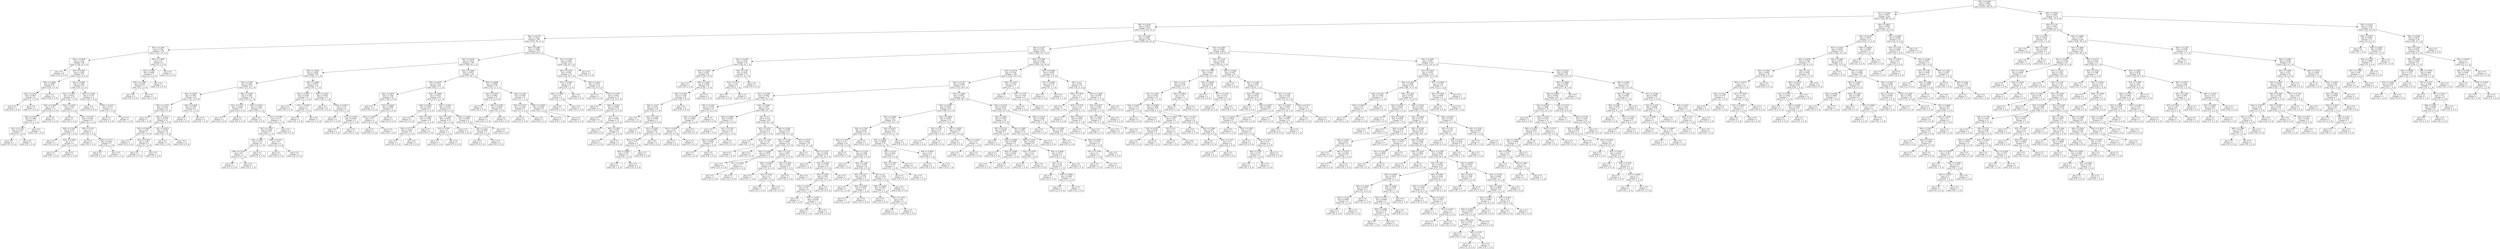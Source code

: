 digraph Tree {
node [shape=box] ;
0 [label="X[2] <= 0.4983\ngini = 0.4667\nsamples = 1254\nvalue = [1313, 558, 85, 1]"] ;
1 [label="X[1] <= 0.4263\ngini = 0.4937\nsamples = 942\nvalue = [932, 480, 63, 1]"] ;
0 -> 1 [labeldistance=2.5, labelangle=45, headlabel="True"] ;
2 [label="X[6] <= 0.4336\ngini = 0.5073\nsamples = 807\nvalue = [772, 441, 55, 1]"] ;
1 -> 2 ;
3 [label="X[0] <= 0.2149\ngini = 0.3214\nsamples = 297\nvalue = [377, 80, 10, 1]"] ;
2 -> 3 ;
4 [label="X[5] <= 0.2645\ngini = 0.184\nsamples = 104\nvalue = [151, 15, 2, 0]"] ;
3 -> 4 ;
5 [label="X[6] <= 0.3038\ngini = 0.142\nsamples = 98\nvalue = [146, 10, 2, 0]"] ;
4 -> 5 ;
6 [label="gini = 0.0\nsamples = 45\nvalue = [73, 0, 0, 0]"] ;
5 -> 6 ;
7 [label="X[4] <= 0.3967\ngini = 0.248\nsamples = 53\nvalue = [73, 10, 2, 0]"] ;
5 -> 7 ;
8 [label="X[6] <= 0.3628\ngini = 0.0997\nsamples = 21\nvalue = [36, 2, 0, 0]"] ;
7 -> 8 ;
9 [label="X[3] <= 0.2747\ngini = 0.3457\nsamples = 6\nvalue = [7, 2, 0, 0]"] ;
8 -> 9 ;
10 [label="gini = 0.0\nsamples = 1\nvalue = [0, 2, 0, 0]"] ;
9 -> 10 ;
11 [label="gini = 0.0\nsamples = 5\nvalue = [7, 0, 0, 0]"] ;
9 -> 11 ;
12 [label="gini = 0.0\nsamples = 15\nvalue = [29, 0, 0, 0]"] ;
8 -> 12 ;
13 [label="X[2] <= 0.3941\ngini = 0.3495\nsamples = 32\nvalue = [37, 8, 2, 0]"] ;
7 -> 13 ;
14 [label="X[2] <= 0.3611\ngini = 0.4511\nsamples = 20\nvalue = [21, 7, 2, 0]"] ;
13 -> 14 ;
15 [label="X[2] <= 0.2899\ngini = 0.18\nsamples = 13\nvalue = [18, 2, 0, 0]"] ;
14 -> 15 ;
16 [label="X[6] <= 0.3673\ngini = 0.4082\nsamples = 4\nvalue = [5, 2, 0, 0]"] ;
15 -> 16 ;
17 [label="X[1] <= 0.1158\ngini = 0.2778\nsamples = 3\nvalue = [5, 1, 0, 0]"] ;
16 -> 17 ;
18 [label="gini = 0.0\nsamples = 2\nvalue = [5, 0, 0, 0]"] ;
17 -> 18 ;
19 [label="gini = 0.0\nsamples = 1\nvalue = [0, 1, 0, 0]"] ;
17 -> 19 ;
20 [label="gini = 0.0\nsamples = 1\nvalue = [0, 1, 0, 0]"] ;
16 -> 20 ;
21 [label="gini = 0.0\nsamples = 9\nvalue = [13, 0, 0, 0]"] ;
15 -> 21 ;
22 [label="X[6] <= 0.3304\ngini = 0.62\nsamples = 7\nvalue = [3, 5, 2, 0]"] ;
14 -> 22 ;
23 [label="gini = 0.0\nsamples = 1\nvalue = [0, 2, 0, 0]"] ;
22 -> 23 ;
24 [label="X[2] <= 0.3767\ngini = 0.6562\nsamples = 6\nvalue = [3, 3, 2, 0]"] ;
22 -> 24 ;
25 [label="X[0] <= 0.1447\ngini = 0.375\nsamples = 3\nvalue = [3, 1, 0, 0]"] ;
24 -> 25 ;
26 [label="gini = 0.0\nsamples = 1\nvalue = [2, 0, 0, 0]"] ;
25 -> 26 ;
27 [label="X[5] <= 0.1948\ngini = 0.5\nsamples = 2\nvalue = [1, 1, 0, 0]"] ;
25 -> 27 ;
28 [label="gini = 0.0\nsamples = 1\nvalue = [0, 1, 0, 0]"] ;
27 -> 28 ;
29 [label="gini = 0.0\nsamples = 1\nvalue = [1, 0, 0, 0]"] ;
27 -> 29 ;
30 [label="X[0] <= 0.136\ngini = 0.5\nsamples = 3\nvalue = [0, 2, 2, 0]"] ;
24 -> 30 ;
31 [label="gini = 0.0\nsamples = 1\nvalue = [0, 1, 0, 0]"] ;
30 -> 31 ;
32 [label="X[0] <= 0.1711\ngini = 0.4444\nsamples = 2\nvalue = [0, 1, 2, 0]"] ;
30 -> 32 ;
33 [label="gini = 0.0\nsamples = 1\nvalue = [0, 0, 2, 0]"] ;
32 -> 33 ;
34 [label="gini = 0.0\nsamples = 1\nvalue = [0, 1, 0, 0]"] ;
32 -> 34 ;
35 [label="X[1] <= 0.1895\ngini = 0.1107\nsamples = 12\nvalue = [16, 1, 0, 0]"] ;
13 -> 35 ;
36 [label="gini = 0.0\nsamples = 10\nvalue = [13, 0, 0, 0]"] ;
35 -> 36 ;
37 [label="X[2] <= 0.4115\ngini = 0.375\nsamples = 2\nvalue = [3, 1, 0, 0]"] ;
35 -> 37 ;
38 [label="gini = 0.0\nsamples = 1\nvalue = [3, 0, 0, 0]"] ;
37 -> 38 ;
39 [label="gini = 0.0\nsamples = 1\nvalue = [0, 1, 0, 0]"] ;
37 -> 39 ;
40 [label="X[5] <= 0.3983\ngini = 0.5\nsamples = 6\nvalue = [5, 5, 0, 0]"] ;
4 -> 40 ;
41 [label="X[2] <= 0.309\ngini = 0.4082\nsamples = 5\nvalue = [2, 5, 0, 0]"] ;
40 -> 41 ;
42 [label="X[0] <= 0.1886\ngini = 0.4444\nsamples = 3\nvalue = [2, 1, 0, 0]"] ;
41 -> 42 ;
43 [label="gini = 0.0\nsamples = 2\nvalue = [2, 0, 0, 0]"] ;
42 -> 43 ;
44 [label="gini = 0.0\nsamples = 1\nvalue = [0, 1, 0, 0]"] ;
42 -> 44 ;
45 [label="gini = 0.0\nsamples = 2\nvalue = [0, 4, 0, 0]"] ;
41 -> 45 ;
46 [label="gini = 0.0\nsamples = 1\nvalue = [3, 0, 0, 0]"] ;
40 -> 46 ;
47 [label="X[6] <= 0.3982\ngini = 0.3848\nsamples = 193\nvalue = [226, 65, 8, 1]"] ;
3 -> 47 ;
48 [label="X[3] <= 0.4156\ngini = 0.3325\nsamples = 163\nvalue = [200, 45, 5, 1]"] ;
47 -> 48 ;
49 [label="X[0] <= 0.2939\ngini = 0.2282\nsamples = 99\nvalue = [128, 17, 2, 0]"] ;
48 -> 49 ;
50 [label="X[3] <= 0.295\ngini = 0.3051\nsamples = 60\nvalue = [75, 16, 1, 0]"] ;
49 -> 50 ;
51 [label="X[3] <= 0.2672\ngini = 0.3967\nsamples = 28\nvalue = [32, 12, 0, 0]"] ;
50 -> 51 ;
52 [label="X[4] <= 0.1074\ngini = 0.2449\nsamples = 22\nvalue = [30, 5, 0, 0]"] ;
51 -> 52 ;
53 [label="gini = 0.0\nsamples = 1\nvalue = [0, 1, 0, 0]"] ;
52 -> 53 ;
54 [label="X[2] <= 0.3212\ngini = 0.2076\nsamples = 21\nvalue = [30, 4, 0, 0]"] ;
52 -> 54 ;
55 [label="X[4] <= 0.2603\ngini = 0.42\nsamples = 7\nvalue = [7, 3, 0, 0]"] ;
54 -> 55 ;
56 [label="gini = 0.0\nsamples = 3\nvalue = [5, 0, 0, 0]"] ;
55 -> 56 ;
57 [label="X[6] <= 0.3363\ngini = 0.48\nsamples = 4\nvalue = [2, 3, 0, 0]"] ;
55 -> 57 ;
58 [label="gini = 0.0\nsamples = 3\nvalue = [0, 3, 0, 0]"] ;
57 -> 58 ;
59 [label="gini = 0.0\nsamples = 1\nvalue = [2, 0, 0, 0]"] ;
57 -> 59 ;
60 [label="X[1] <= 0.0474\ngini = 0.0799\nsamples = 14\nvalue = [23, 1, 0, 0]"] ;
54 -> 60 ;
61 [label="gini = 0.0\nsamples = 1\nvalue = [0, 1, 0, 0]"] ;
60 -> 61 ;
62 [label="gini = 0.0\nsamples = 13\nvalue = [23, 0, 0, 0]"] ;
60 -> 62 ;
63 [label="X[2] <= 0.3628\ngini = 0.3457\nsamples = 6\nvalue = [2, 7, 0, 0]"] ;
51 -> 63 ;
64 [label="gini = 0.0\nsamples = 2\nvalue = [2, 0, 0, 0]"] ;
63 -> 64 ;
65 [label="gini = 0.0\nsamples = 4\nvalue = [0, 7, 0, 0]"] ;
63 -> 65 ;
66 [label="X[6] <= 0.1681\ngini = 0.1901\nsamples = 32\nvalue = [43, 4, 1, 0]"] ;
50 -> 66 ;
67 [label="X[1] <= 0.1421\ngini = 0.4444\nsamples = 5\nvalue = [4, 2, 0, 0]"] ;
66 -> 67 ;
68 [label="gini = 0.0\nsamples = 2\nvalue = [0, 2, 0, 0]"] ;
67 -> 68 ;
69 [label="gini = 0.0\nsamples = 3\nvalue = [4, 0, 0, 0]"] ;
67 -> 69 ;
70 [label="X[0] <= 0.2412\ngini = 0.1349\nsamples = 27\nvalue = [39, 2, 1, 0]"] ;
66 -> 70 ;
71 [label="gini = 0.0\nsamples = 12\nvalue = [23, 0, 0, 0]"] ;
70 -> 71 ;
72 [label="X[1] <= 0.1789\ngini = 0.277\nsamples = 15\nvalue = [16, 2, 1, 0]"] ;
70 -> 72 ;
73 [label="X[1] <= 0.1053\ngini = 0.4938\nsamples = 9\nvalue = [6, 2, 1, 0]"] ;
72 -> 73 ;
74 [label="X[5] <= 0.093\ngini = 0.32\nsamples = 5\nvalue = [4, 0, 1, 0]"] ;
73 -> 74 ;
75 [label="X[6] <= 0.2124\ngini = 0.5\nsamples = 2\nvalue = [1, 0, 1, 0]"] ;
74 -> 75 ;
76 [label="gini = 0.0\nsamples = 1\nvalue = [1, 0, 0, 0]"] ;
75 -> 76 ;
77 [label="gini = 0.0\nsamples = 1\nvalue = [0, 0, 1, 0]"] ;
75 -> 77 ;
78 [label="gini = 0.0\nsamples = 3\nvalue = [3, 0, 0, 0]"] ;
74 -> 78 ;
79 [label="X[6] <= 0.3274\ngini = 0.5\nsamples = 4\nvalue = [2, 2, 0, 0]"] ;
73 -> 79 ;
80 [label="gini = 0.0\nsamples = 2\nvalue = [2, 0, 0, 0]"] ;
79 -> 80 ;
81 [label="gini = 0.0\nsamples = 2\nvalue = [0, 2, 0, 0]"] ;
79 -> 81 ;
82 [label="gini = 0.0\nsamples = 6\nvalue = [10, 0, 0, 0]"] ;
72 -> 82 ;
83 [label="X[4] <= 0.2066\ngini = 0.0707\nsamples = 39\nvalue = [53, 1, 1, 0]"] ;
49 -> 83 ;
84 [label="X[2] <= 0.4167\ngini = 0.2188\nsamples = 8\nvalue = [7, 1, 0, 0]"] ;
83 -> 84 ;
85 [label="gini = 0.0\nsamples = 6\nvalue = [6, 0, 0, 0]"] ;
84 -> 85 ;
86 [label="X[3] <= 0.3246\ngini = 0.5\nsamples = 2\nvalue = [1, 1, 0, 0]"] ;
84 -> 86 ;
87 [label="gini = 0.0\nsamples = 1\nvalue = [0, 1, 0, 0]"] ;
86 -> 87 ;
88 [label="gini = 0.0\nsamples = 1\nvalue = [1, 0, 0, 0]"] ;
86 -> 88 ;
89 [label="X[6] <= 0.3451\ngini = 0.0416\nsamples = 31\nvalue = [46, 0, 1, 0]"] ;
83 -> 89 ;
90 [label="gini = 0.0\nsamples = 25\nvalue = [37, 0, 0, 0]"] ;
89 -> 90 ;
91 [label="X[4] <= 0.3347\ngini = 0.18\nsamples = 6\nvalue = [9, 0, 1, 0]"] ;
89 -> 91 ;
92 [label="gini = 0.0\nsamples = 4\nvalue = [7, 0, 0, 0]"] ;
91 -> 92 ;
93 [label="X[1] <= 0.1526\ngini = 0.4444\nsamples = 2\nvalue = [2, 0, 1, 0]"] ;
91 -> 93 ;
94 [label="gini = 0.0\nsamples = 1\nvalue = [2, 0, 0, 0]"] ;
93 -> 94 ;
95 [label="gini = 0.0\nsamples = 1\nvalue = [0, 0, 1, 0]"] ;
93 -> 95 ;
96 [label="X[2] <= 0.4045\ngini = 0.4473\nsamples = 64\nvalue = [72, 28, 3, 1]"] ;
48 -> 96 ;
97 [label="X[5] <= 0.2413\ngini = 0.3573\nsamples = 48\nvalue = [61, 17, 1, 0]"] ;
96 -> 97 ;
98 [label="X[2] <= 0.3872\ngini = 0.1244\nsamples = 20\nvalue = [28, 2, 0, 0]"] ;
97 -> 98 ;
99 [label="gini = 0.0\nsamples = 15\nvalue = [23, 0, 0, 0]"] ;
98 -> 99 ;
100 [label="X[3] <= 0.4424\ngini = 0.4082\nsamples = 5\nvalue = [5, 2, 0, 0]"] ;
98 -> 100 ;
101 [label="X[2] <= 0.3941\ngini = 0.5\nsamples = 2\nvalue = [2, 2, 0, 0]"] ;
100 -> 101 ;
102 [label="gini = 0.0\nsamples = 1\nvalue = [0, 2, 0, 0]"] ;
101 -> 102 ;
103 [label="gini = 0.0\nsamples = 1\nvalue = [2, 0, 0, 0]"] ;
101 -> 103 ;
104 [label="gini = 0.0\nsamples = 3\nvalue = [3, 0, 0, 0]"] ;
100 -> 104 ;
105 [label="X[3] <= 0.4605\ngini = 0.4523\nsamples = 28\nvalue = [33, 15, 1, 0]"] ;
97 -> 105 ;
106 [label="X[6] <= 0.2212\ngini = 0.3367\nsamples = 8\nvalue = [3, 11, 0, 0]"] ;
105 -> 106 ;
107 [label="gini = 0.0\nsamples = 2\nvalue = [2, 0, 0, 0]"] ;
106 -> 107 ;
108 [label="X[4] <= 0.2851\ngini = 0.1528\nsamples = 6\nvalue = [1, 11, 0, 0]"] ;
106 -> 108 ;
109 [label="X[6] <= 0.2773\ngini = 0.4444\nsamples = 2\nvalue = [1, 2, 0, 0]"] ;
108 -> 109 ;
110 [label="gini = 0.0\nsamples = 1\nvalue = [0, 2, 0, 0]"] ;
109 -> 110 ;
111 [label="gini = 0.0\nsamples = 1\nvalue = [1, 0, 0, 0]"] ;
109 -> 111 ;
112 [label="gini = 0.0\nsamples = 4\nvalue = [0, 9, 0, 0]"] ;
108 -> 112 ;
113 [label="X[6] <= 0.3451\ngini = 0.2514\nsamples = 20\nvalue = [30, 4, 1, 0]"] ;
105 -> 113 ;
114 [label="X[4] <= 0.1281\ngini = 0.0832\nsamples = 14\nvalue = [22, 0, 1, 0]"] ;
113 -> 114 ;
115 [label="X[3] <= 0.5447\ngini = 0.5\nsamples = 2\nvalue = [1, 0, 1, 0]"] ;
114 -> 115 ;
116 [label="gini = 0.0\nsamples = 1\nvalue = [0, 0, 1, 0]"] ;
115 -> 116 ;
117 [label="gini = 0.0\nsamples = 1\nvalue = [1, 0, 0, 0]"] ;
115 -> 117 ;
118 [label="gini = 0.0\nsamples = 12\nvalue = [21, 0, 0, 0]"] ;
114 -> 118 ;
119 [label="X[6] <= 0.3805\ngini = 0.4444\nsamples = 6\nvalue = [8, 4, 0, 0]"] ;
113 -> 119 ;
120 [label="X[5] <= 0.311\ngini = 0.4938\nsamples = 5\nvalue = [5, 4, 0, 0]"] ;
119 -> 120 ;
121 [label="gini = 0.0\nsamples = 2\nvalue = [5, 0, 0, 0]"] ;
120 -> 121 ;
122 [label="gini = 0.0\nsamples = 3\nvalue = [0, 4, 0, 0]"] ;
120 -> 122 ;
123 [label="gini = 0.0\nsamples = 1\nvalue = [3, 0, 0, 0]"] ;
119 -> 123 ;
124 [label="X[0] <= 0.2895\ngini = 0.6048\nsamples = 16\nvalue = [11, 11, 2, 1]"] ;
96 -> 124 ;
125 [label="X[3] <= 0.4379\ngini = 0.4082\nsamples = 8\nvalue = [4, 10, 0, 0]"] ;
124 -> 125 ;
126 [label="gini = 0.0\nsamples = 2\nvalue = [0, 5, 0, 0]"] ;
125 -> 126 ;
127 [label="X[6] <= 0.0796\ngini = 0.4938\nsamples = 6\nvalue = [4, 5, 0, 0]"] ;
125 -> 127 ;
128 [label="gini = 0.0\nsamples = 3\nvalue = [0, 5, 0, 0]"] ;
127 -> 128 ;
129 [label="gini = 0.0\nsamples = 3\nvalue = [4, 0, 0, 0]"] ;
127 -> 129 ;
130 [label="X[5] <= 0.186\ngini = 0.5455\nsamples = 8\nvalue = [7, 1, 2, 1]"] ;
124 -> 130 ;
131 [label="X[0] <= 0.3772\ngini = 0.2188\nsamples = 6\nvalue = [7, 0, 0, 1]"] ;
130 -> 131 ;
132 [label="gini = 0.0\nsamples = 5\nvalue = [7, 0, 0, 0]"] ;
131 -> 132 ;
133 [label="gini = 0.0\nsamples = 1\nvalue = [0, 0, 0, 1]"] ;
131 -> 133 ;
134 [label="X[3] <= 0.5058\ngini = 0.4444\nsamples = 2\nvalue = [0, 1, 2, 0]"] ;
130 -> 134 ;
135 [label="gini = 0.0\nsamples = 1\nvalue = [0, 1, 0, 0]"] ;
134 -> 135 ;
136 [label="gini = 0.0\nsamples = 1\nvalue = [0, 0, 2, 0]"] ;
134 -> 136 ;
137 [label="X[1] <= 0.3263\ngini = 0.5481\nsamples = 30\nvalue = [26, 20, 3, 0]"] ;
47 -> 137 ;
138 [label="X[4] <= 0.2851\ngini = 0.564\nsamples = 25\nvalue = [18, 20, 3, 0]"] ;
137 -> 138 ;
139 [label="X[3] <= 0.2685\ngini = 0.18\nsamples = 7\nvalue = [9, 1, 0, 0]"] ;
138 -> 139 ;
140 [label="X[0] <= 0.2895\ngini = 0.5\nsamples = 2\nvalue = [1, 1, 0, 0]"] ;
139 -> 140 ;
141 [label="gini = 0.0\nsamples = 1\nvalue = [0, 1, 0, 0]"] ;
140 -> 141 ;
142 [label="gini = 0.0\nsamples = 1\nvalue = [1, 0, 0, 0]"] ;
140 -> 142 ;
143 [label="gini = 0.0\nsamples = 5\nvalue = [8, 0, 0, 0]"] ;
139 -> 143 ;
144 [label="X[0] <= 0.2237\ngini = 0.5307\nsamples = 18\nvalue = [9, 19, 3, 0]"] ;
138 -> 144 ;
145 [label="gini = 0.0\nsamples = 1\nvalue = [0, 0, 3, 0]"] ;
144 -> 145 ;
146 [label="X[5] <= 0.1076\ngini = 0.4362\nsamples = 17\nvalue = [9, 19, 0, 0]"] ;
144 -> 146 ;
147 [label="gini = 0.0\nsamples = 1\nvalue = [2, 0, 0, 0]"] ;
146 -> 147 ;
148 [label="X[0] <= 0.2412\ngini = 0.3935\nsamples = 16\nvalue = [7, 19, 0, 0]"] ;
146 -> 148 ;
149 [label="gini = 0.0\nsamples = 6\nvalue = [0, 7, 0, 0]"] ;
148 -> 149 ;
150 [label="X[1] <= 0.1\ngini = 0.4654\nsamples = 10\nvalue = [7, 12, 0, 0]"] ;
148 -> 150 ;
151 [label="gini = 0.0\nsamples = 2\nvalue = [0, 6, 0, 0]"] ;
150 -> 151 ;
152 [label="X[0] <= 0.6053\ngini = 0.497\nsamples = 8\nvalue = [7, 6, 0, 0]"] ;
150 -> 152 ;
153 [label="gini = 0.0\nsamples = 5\nvalue = [7, 0, 0, 0]"] ;
152 -> 153 ;
154 [label="gini = 0.0\nsamples = 3\nvalue = [0, 6, 0, 0]"] ;
152 -> 154 ;
155 [label="gini = 0.0\nsamples = 5\nvalue = [8, 0, 0, 0]"] ;
137 -> 155 ;
156 [label="X[1] <= 0.1947\ngini = 0.5505\nsamples = 510\nvalue = [395, 361, 45, 0]"] ;
2 -> 156 ;
157 [label="X[4] <= 0.219\ngini = 0.5191\nsamples = 250\nvalue = [230, 141, 19, 0]"] ;
156 -> 157 ;
158 [label="X[3] <= 0.2205\ngini = 0.3521\nsamples = 52\nvalue = [66, 18, 1, 0]"] ;
157 -> 158 ;
159 [label="X[5] <= 0.0552\ngini = 0.2297\nsamples = 42\nvalue = [59, 9, 0, 0]"] ;
158 -> 159 ;
160 [label="gini = 0.0\nsamples = 1\nvalue = [0, 2, 0, 0]"] ;
159 -> 160 ;
161 [label="X[0] <= 0.4079\ngini = 0.1896\nsamples = 41\nvalue = [59, 7, 0, 0]"] ;
159 -> 161 ;
162 [label="X[0] <= 0.2763\ngini = 0.1189\nsamples = 40\nvalue = [59, 4, 0, 0]"] ;
161 -> 162 ;
163 [label="X[4] <= 0.157\ngini = 0.1975\nsamples = 24\nvalue = [32, 4, 0, 0]"] ;
162 -> 163 ;
164 [label="gini = 0.0\nsamples = 13\nvalue = [19, 0, 0, 0]"] ;
163 -> 164 ;
165 [label="X[3] <= 0.1107\ngini = 0.3599\nsamples = 11\nvalue = [13, 4, 0, 0]"] ;
163 -> 165 ;
166 [label="gini = 0.0\nsamples = 1\nvalue = [0, 1, 0, 0]"] ;
165 -> 166 ;
167 [label="X[2] <= 0.3455\ngini = 0.3047\nsamples = 10\nvalue = [13, 3, 0, 0]"] ;
165 -> 167 ;
168 [label="X[4] <= 0.1983\ngini = 0.5\nsamples = 4\nvalue = [3, 3, 0, 0]"] ;
167 -> 168 ;
169 [label="X[5] <= 0.0843\ngini = 0.375\nsamples = 3\nvalue = [3, 1, 0, 0]"] ;
168 -> 169 ;
170 [label="gini = 0.0\nsamples = 1\nvalue = [0, 1, 0, 0]"] ;
169 -> 170 ;
171 [label="gini = 0.0\nsamples = 2\nvalue = [3, 0, 0, 0]"] ;
169 -> 171 ;
172 [label="gini = 0.0\nsamples = 1\nvalue = [0, 2, 0, 0]"] ;
168 -> 172 ;
173 [label="gini = 0.0\nsamples = 6\nvalue = [10, 0, 0, 0]"] ;
167 -> 173 ;
174 [label="gini = 0.0\nsamples = 16\nvalue = [27, 0, 0, 0]"] ;
162 -> 174 ;
175 [label="gini = 0.0\nsamples = 1\nvalue = [0, 3, 0, 0]"] ;
161 -> 175 ;
176 [label="X[0] <= 0.307\ngini = 0.5467\nsamples = 10\nvalue = [7, 9, 1, 0]"] ;
158 -> 176 ;
177 [label="X[4] <= 0.2107\ngini = 0.18\nsamples = 5\nvalue = [0, 9, 1, 0]"] ;
176 -> 177 ;
178 [label="gini = 0.0\nsamples = 4\nvalue = [0, 9, 0, 0]"] ;
177 -> 178 ;
179 [label="gini = 0.0\nsamples = 1\nvalue = [0, 0, 1, 0]"] ;
177 -> 179 ;
180 [label="gini = 0.0\nsamples = 5\nvalue = [7, 0, 0, 0]"] ;
176 -> 180 ;
181 [label="X[6] <= 0.7699\ngini = 0.5448\nsamples = 198\nvalue = [164, 123, 18, 0]"] ;
157 -> 181 ;
182 [label="X[2] <= 0.4774\ngini = 0.5159\nsamples = 180\nvalue = [158, 110, 9, 0]"] ;
181 -> 182 ;
183 [label="X[3] <= 0.1707\ngini = 0.5048\nsamples = 173\nvalue = [157, 99, 8, 0]"] ;
182 -> 183 ;
184 [label="X[1] <= 0.0789\ngini = 0.5082\nsamples = 75\nvalue = [55, 50, 1, 0]"] ;
183 -> 184 ;
185 [label="X[5] <= 0.1831\ngini = 0.4152\nsamples = 13\nvalue = [5, 12, 0, 0]"] ;
184 -> 185 ;
186 [label="X[2] <= 0.2674\ngini = 0.4938\nsamples = 7\nvalue = [5, 4, 0, 0]"] ;
185 -> 186 ;
187 [label="X[4] <= 0.4339\ngini = 0.32\nsamples = 3\nvalue = [1, 4, 0, 0]"] ;
186 -> 187 ;
188 [label="gini = 0.0\nsamples = 2\nvalue = [0, 4, 0, 0]"] ;
187 -> 188 ;
189 [label="gini = 0.0\nsamples = 1\nvalue = [1, 0, 0, 0]"] ;
187 -> 189 ;
190 [label="gini = 0.0\nsamples = 4\nvalue = [4, 0, 0, 0]"] ;
186 -> 190 ;
191 [label="gini = 0.0\nsamples = 6\nvalue = [0, 8, 0, 0]"] ;
185 -> 191 ;
192 [label="X[2] <= 0.2656\ngini = 0.502\nsamples = 62\nvalue = [50, 38, 1, 0]"] ;
184 -> 192 ;
193 [label="X[0] <= 0.0965\ngini = 0.2076\nsamples = 13\nvalue = [15, 2, 0, 0]"] ;
192 -> 193 ;
194 [label="gini = 0.0\nsamples = 1\nvalue = [0, 1, 0, 0]"] ;
193 -> 194 ;
195 [label="X[5] <= 0.1105\ngini = 0.1172\nsamples = 12\nvalue = [15, 1, 0, 0]"] ;
193 -> 195 ;
196 [label="X[2] <= 0.2083\ngini = 0.4444\nsamples = 3\nvalue = [2, 1, 0, 0]"] ;
195 -> 196 ;
197 [label="gini = 0.0\nsamples = 1\nvalue = [0, 1, 0, 0]"] ;
196 -> 197 ;
198 [label="gini = 0.0\nsamples = 2\nvalue = [2, 0, 0, 0]"] ;
196 -> 198 ;
199 [label="gini = 0.0\nsamples = 9\nvalue = [13, 0, 0, 0]"] ;
195 -> 199 ;
200 [label="X[1] <= 0.1\ngini = 0.5135\nsamples = 49\nvalue = [35, 36, 1, 0]"] ;
192 -> 200 ;
201 [label="X[5] <= 0.0727\ngini = 0.2975\nsamples = 8\nvalue = [9, 2, 0, 0]"] ;
200 -> 201 ;
202 [label="gini = 0.0\nsamples = 1\nvalue = [0, 1, 0, 0]"] ;
201 -> 202 ;
203 [label="X[3] <= 0.1204\ngini = 0.18\nsamples = 7\nvalue = [9, 1, 0, 0]"] ;
201 -> 203 ;
204 [label="gini = 0.0\nsamples = 1\nvalue = [0, 1, 0, 0]"] ;
203 -> 204 ;
205 [label="gini = 0.0\nsamples = 6\nvalue = [9, 0, 0, 0]"] ;
203 -> 205 ;
206 [label="X[0] <= 0.2061\ngini = 0.5074\nsamples = 41\nvalue = [26, 34, 1, 0]"] ;
200 -> 206 ;
207 [label="X[3] <= 0.1204\ngini = 0.4821\nsamples = 23\nvalue = [22, 15, 0, 0]"] ;
206 -> 207 ;
208 [label="X[4] <= 0.4669\ngini = 0.2076\nsamples = 10\nvalue = [15, 2, 0, 0]"] ;
207 -> 208 ;
209 [label="gini = 0.0\nsamples = 8\nvalue = [13, 0, 0, 0]"] ;
208 -> 209 ;
210 [label="X[1] <= 0.1684\ngini = 0.5\nsamples = 2\nvalue = [2, 2, 0, 0]"] ;
208 -> 210 ;
211 [label="gini = 0.0\nsamples = 1\nvalue = [0, 2, 0, 0]"] ;
210 -> 211 ;
212 [label="gini = 0.0\nsamples = 1\nvalue = [2, 0, 0, 0]"] ;
210 -> 212 ;
213 [label="X[5] <= 0.2151\ngini = 0.455\nsamples = 13\nvalue = [7, 13, 0, 0]"] ;
207 -> 213 ;
214 [label="X[6] <= 0.6283\ngini = 0.142\nsamples = 9\nvalue = [1, 12, 0, 0]"] ;
213 -> 214 ;
215 [label="gini = 0.0\nsamples = 7\nvalue = [0, 11, 0, 0]"] ;
214 -> 215 ;
216 [label="X[4] <= 0.405\ngini = 0.5\nsamples = 2\nvalue = [1, 1, 0, 0]"] ;
214 -> 216 ;
217 [label="gini = 0.0\nsamples = 1\nvalue = [0, 1, 0, 0]"] ;
216 -> 217 ;
218 [label="gini = 0.0\nsamples = 1\nvalue = [1, 0, 0, 0]"] ;
216 -> 218 ;
219 [label="X[5] <= 0.2907\ngini = 0.2449\nsamples = 4\nvalue = [6, 1, 0, 0]"] ;
213 -> 219 ;
220 [label="gini = 0.0\nsamples = 3\nvalue = [6, 0, 0, 0]"] ;
219 -> 220 ;
221 [label="gini = 0.0\nsamples = 1\nvalue = [0, 1, 0, 0]"] ;
219 -> 221 ;
222 [label="X[5] <= 0.0727\ngini = 0.3438\nsamples = 18\nvalue = [4, 19, 1, 0]"] ;
206 -> 222 ;
223 [label="gini = 0.0\nsamples = 2\nvalue = [2, 0, 0, 0]"] ;
222 -> 223 ;
224 [label="X[4] <= 0.2273\ngini = 0.2438\nsamples = 16\nvalue = [2, 19, 1, 0]"] ;
222 -> 224 ;
225 [label="gini = 0.0\nsamples = 1\nvalue = [1, 0, 0, 0]"] ;
224 -> 225 ;
226 [label="X[5] <= 0.2674\ngini = 0.1769\nsamples = 15\nvalue = [1, 19, 1, 0]"] ;
224 -> 226 ;
227 [label="X[5] <= 0.093\ngini = 0.095\nsamples = 14\nvalue = [0, 19, 1, 0]"] ;
226 -> 227 ;
228 [label="X[2] <= 0.3542\ngini = 0.18\nsamples = 6\nvalue = [0, 9, 1, 0]"] ;
227 -> 228 ;
229 [label="gini = 0.0\nsamples = 3\nvalue = [0, 7, 0, 0]"] ;
228 -> 229 ;
230 [label="X[4] <= 0.3347\ngini = 0.4444\nsamples = 3\nvalue = [0, 2, 1, 0]"] ;
228 -> 230 ;
231 [label="gini = 0.0\nsamples = 1\nvalue = [0, 0, 1, 0]"] ;
230 -> 231 ;
232 [label="gini = 0.0\nsamples = 2\nvalue = [0, 2, 0, 0]"] ;
230 -> 232 ;
233 [label="gini = 0.0\nsamples = 8\nvalue = [0, 10, 0, 0]"] ;
227 -> 233 ;
234 [label="gini = 0.0\nsamples = 1\nvalue = [1, 0, 0, 0]"] ;
226 -> 234 ;
235 [label="X[3] <= 0.2469\ngini = 0.4851\nsamples = 98\nvalue = [102, 49, 7, 0]"] ;
183 -> 235 ;
236 [label="X[5] <= 0.2297\ngini = 0.4074\nsamples = 68\nvalue = [80, 30, 1, 0]"] ;
235 -> 236 ;
237 [label="X[4] <= 0.4008\ngini = 0.332\nsamples = 56\nvalue = [73, 18, 1, 0]"] ;
236 -> 237 ;
238 [label="X[0] <= 0.3728\ngini = 0.2241\nsamples = 40\nvalue = [61, 9, 0, 0]"] ;
237 -> 238 ;
239 [label="X[0] <= 0.1974\ngini = 0.14\nsamples = 38\nvalue = [61, 5, 0, 0]"] ;
238 -> 239 ;
240 [label="gini = 0.0\nsamples = 9\nvalue = [18, 0, 0, 0]"] ;
239 -> 240 ;
241 [label="X[0] <= 0.2149\ngini = 0.1866\nsamples = 29\nvalue = [43, 5, 0, 0]"] ;
239 -> 241 ;
242 [label="gini = 0.0\nsamples = 1\nvalue = [0, 1, 0, 0]"] ;
241 -> 242 ;
243 [label="X[3] <= 0.1847\ngini = 0.1557\nsamples = 28\nvalue = [43, 4, 0, 0]"] ;
241 -> 243 ;
244 [label="X[5] <= 0.1017\ngini = 0.2778\nsamples = 6\nvalue = [10, 2, 0, 0]"] ;
243 -> 244 ;
245 [label="gini = 0.0\nsamples = 1\nvalue = [0, 1, 0, 0]"] ;
244 -> 245 ;
246 [label="X[4] <= 0.2645\ngini = 0.1653\nsamples = 5\nvalue = [10, 1, 0, 0]"] ;
244 -> 246 ;
247 [label="gini = 0.0\nsamples = 1\nvalue = [0, 1, 0, 0]"] ;
246 -> 247 ;
248 [label="gini = 0.0\nsamples = 4\nvalue = [10, 0, 0, 0]"] ;
246 -> 248 ;
249 [label="X[1] <= 0.1\ngini = 0.1078\nsamples = 22\nvalue = [33, 2, 0, 0]"] ;
243 -> 249 ;
250 [label="X[0] <= 0.2456\ngini = 0.3457\nsamples = 7\nvalue = [7, 2, 0, 0]"] ;
249 -> 250 ;
251 [label="gini = 0.0\nsamples = 3\nvalue = [4, 0, 0, 0]"] ;
250 -> 251 ;
252 [label="X[5] <= 0.1076\ngini = 0.48\nsamples = 4\nvalue = [3, 2, 0, 0]"] ;
250 -> 252 ;
253 [label="gini = 0.0\nsamples = 2\nvalue = [3, 0, 0, 0]"] ;
252 -> 253 ;
254 [label="gini = 0.0\nsamples = 2\nvalue = [0, 2, 0, 0]"] ;
252 -> 254 ;
255 [label="gini = 0.0\nsamples = 15\nvalue = [26, 0, 0, 0]"] ;
249 -> 255 ;
256 [label="gini = 0.0\nsamples = 2\nvalue = [0, 4, 0, 0]"] ;
238 -> 256 ;
257 [label="X[2] <= 0.4271\ngini = 0.5331\nsamples = 16\nvalue = [12, 9, 1, 0]"] ;
237 -> 257 ;
258 [label="X[3] <= 0.2022\ngini = 0.4986\nsamples = 14\nvalue = [12, 6, 1, 0]"] ;
257 -> 258 ;
259 [label="X[2] <= 0.316\ngini = 0.4444\nsamples = 7\nvalue = [3, 6, 0, 0]"] ;
258 -> 259 ;
260 [label="X[3] <= 0.1789\ngini = 0.375\nsamples = 3\nvalue = [3, 1, 0, 0]"] ;
259 -> 260 ;
261 [label="gini = 0.0\nsamples = 2\nvalue = [3, 0, 0, 0]"] ;
260 -> 261 ;
262 [label="gini = 0.0\nsamples = 1\nvalue = [0, 1, 0, 0]"] ;
260 -> 262 ;
263 [label="gini = 0.0\nsamples = 4\nvalue = [0, 5, 0, 0]"] ;
259 -> 263 ;
264 [label="X[4] <= 0.4959\ngini = 0.18\nsamples = 7\nvalue = [9, 0, 1, 0]"] ;
258 -> 264 ;
265 [label="gini = 0.0\nsamples = 6\nvalue = [9, 0, 0, 0]"] ;
264 -> 265 ;
266 [label="gini = 0.0\nsamples = 1\nvalue = [0, 0, 1, 0]"] ;
264 -> 266 ;
267 [label="gini = 0.0\nsamples = 2\nvalue = [0, 3, 0, 0]"] ;
257 -> 267 ;
268 [label="X[3] <= 0.2009\ngini = 0.4654\nsamples = 12\nvalue = [7, 12, 0, 0]"] ;
236 -> 268 ;
269 [label="X[3] <= 0.18\ngini = 0.375\nsamples = 5\nvalue = [6, 2, 0, 0]"] ;
268 -> 269 ;
270 [label="gini = 0.0\nsamples = 2\nvalue = [0, 2, 0, 0]"] ;
269 -> 270 ;
271 [label="gini = 0.0\nsamples = 3\nvalue = [6, 0, 0, 0]"] ;
269 -> 271 ;
272 [label="X[5] <= 0.3285\ngini = 0.1653\nsamples = 7\nvalue = [1, 10, 0, 0]"] ;
268 -> 272 ;
273 [label="gini = 0.0\nsamples = 5\nvalue = [0, 9, 0, 0]"] ;
272 -> 273 ;
274 [label="X[3] <= 0.2287\ngini = 0.5\nsamples = 2\nvalue = [1, 1, 0, 0]"] ;
272 -> 274 ;
275 [label="gini = 0.0\nsamples = 1\nvalue = [0, 1, 0, 0]"] ;
274 -> 275 ;
276 [label="gini = 0.0\nsamples = 1\nvalue = [1, 0, 0, 0]"] ;
274 -> 276 ;
277 [label="X[5] <= 0.2122\ngini = 0.6012\nsamples = 30\nvalue = [22, 19, 6, 0]"] ;
235 -> 277 ;
278 [label="X[6] <= 0.469\ngini = 0.5702\nsamples = 20\nvalue = [8, 18, 5, 0]"] ;
277 -> 278 ;
279 [label="X[3] <= 0.2728\ngini = 0.4959\nsamples = 7\nvalue = [6, 5, 0, 0]"] ;
278 -> 279 ;
280 [label="gini = 0.0\nsamples = 3\nvalue = [0, 4, 0, 0]"] ;
279 -> 280 ;
281 [label="X[5] <= 0.0988\ngini = 0.2449\nsamples = 4\nvalue = [6, 1, 0, 0]"] ;
279 -> 281 ;
282 [label="gini = 0.0\nsamples = 2\nvalue = [4, 0, 0, 0]"] ;
281 -> 282 ;
283 [label="X[3] <= 0.2909\ngini = 0.4444\nsamples = 2\nvalue = [2, 1, 0, 0]"] ;
281 -> 283 ;
284 [label="gini = 0.0\nsamples = 1\nvalue = [2, 0, 0, 0]"] ;
283 -> 284 ;
285 [label="gini = 0.0\nsamples = 1\nvalue = [0, 1, 0, 0]"] ;
283 -> 285 ;
286 [label="X[0] <= 0.2807\ngini = 0.505\nsamples = 13\nvalue = [2, 13, 5, 0]"] ;
278 -> 286 ;
287 [label="X[6] <= 0.5752\ngini = 0.6281\nsamples = 9\nvalue = [2, 4, 5, 0]"] ;
286 -> 287 ;
288 [label="X[3] <= 0.2784\ngini = 0.32\nsamples = 3\nvalue = [0, 1, 4, 0]"] ;
287 -> 288 ;
289 [label="gini = 0.0\nsamples = 1\nvalue = [0, 1, 0, 0]"] ;
288 -> 289 ;
290 [label="gini = 0.0\nsamples = 2\nvalue = [0, 0, 4, 0]"] ;
288 -> 290 ;
291 [label="X[3] <= 0.3064\ngini = 0.6111\nsamples = 6\nvalue = [2, 3, 1, 0]"] ;
287 -> 291 ;
292 [label="X[1] <= 0.1\ngini = 0.625\nsamples = 4\nvalue = [2, 1, 1, 0]"] ;
291 -> 292 ;
293 [label="gini = 0.0\nsamples = 1\nvalue = [0, 0, 1, 0]"] ;
292 -> 293 ;
294 [label="X[4] <= 0.5992\ngini = 0.4444\nsamples = 3\nvalue = [2, 1, 0, 0]"] ;
292 -> 294 ;
295 [label="gini = 0.0\nsamples = 2\nvalue = [2, 0, 0, 0]"] ;
294 -> 295 ;
296 [label="gini = 0.0\nsamples = 1\nvalue = [0, 1, 0, 0]"] ;
294 -> 296 ;
297 [label="gini = 0.0\nsamples = 2\nvalue = [0, 2, 0, 0]"] ;
291 -> 297 ;
298 [label="gini = 0.0\nsamples = 4\nvalue = [0, 9, 0, 0]"] ;
286 -> 298 ;
299 [label="X[0] <= 0.2719\ngini = 0.2266\nsamples = 10\nvalue = [14, 1, 1, 0]"] ;
277 -> 299 ;
300 [label="gini = 0.0\nsamples = 1\nvalue = [0, 0, 1, 0]"] ;
299 -> 300 ;
301 [label="X[0] <= 0.3509\ngini = 0.1244\nsamples = 9\nvalue = [14, 1, 0, 0]"] ;
299 -> 301 ;
302 [label="gini = 0.0\nsamples = 5\nvalue = [9, 0, 0, 0]"] ;
301 -> 302 ;
303 [label="X[5] <= 0.3256\ngini = 0.2778\nsamples = 4\nvalue = [5, 1, 0, 0]"] ;
301 -> 303 ;
304 [label="X[1] <= 0.1789\ngini = 0.5\nsamples = 2\nvalue = [1, 1, 0, 0]"] ;
303 -> 304 ;
305 [label="gini = 0.0\nsamples = 1\nvalue = [0, 1, 0, 0]"] ;
304 -> 305 ;
306 [label="gini = 0.0\nsamples = 1\nvalue = [1, 0, 0, 0]"] ;
304 -> 306 ;
307 [label="gini = 0.0\nsamples = 2\nvalue = [4, 0, 0, 0]"] ;
303 -> 307 ;
308 [label="X[0] <= 0.1535\ngini = 0.2722\nsamples = 7\nvalue = [1, 11, 1, 0]"] ;
182 -> 308 ;
309 [label="gini = 0.0\nsamples = 1\nvalue = [0, 0, 1, 0]"] ;
308 -> 309 ;
310 [label="X[3] <= 0.1757\ngini = 0.1528\nsamples = 6\nvalue = [1, 11, 0, 0]"] ;
308 -> 310 ;
311 [label="gini = 0.0\nsamples = 1\nvalue = [1, 0, 0, 0]"] ;
310 -> 311 ;
312 [label="gini = 0.0\nsamples = 5\nvalue = [0, 11, 0, 0]"] ;
310 -> 312 ;
313 [label="X[5] <= 0.0698\ngini = 0.6352\nsamples = 18\nvalue = [6, 13, 9, 0]"] ;
181 -> 313 ;
314 [label="X[1] <= 0.0789\ngini = 0.2778\nsamples = 3\nvalue = [0, 1, 5, 0]"] ;
313 -> 314 ;
315 [label="gini = 0.0\nsamples = 2\nvalue = [0, 0, 5, 0]"] ;
314 -> 315 ;
316 [label="gini = 0.0\nsamples = 1\nvalue = [0, 1, 0, 0]"] ;
314 -> 316 ;
317 [label="X[1] <= 0.1\ngini = 0.595\nsamples = 15\nvalue = [6, 12, 4, 0]"] ;
313 -> 317 ;
318 [label="X[6] <= 0.7876\ngini = 0.5\nsamples = 4\nvalue = [4, 1, 1, 0]"] ;
317 -> 318 ;
319 [label="gini = 0.0\nsamples = 1\nvalue = [0, 1, 0, 0]"] ;
318 -> 319 ;
320 [label="X[0] <= 0.1535\ngini = 0.32\nsamples = 3\nvalue = [4, 0, 1, 0]"] ;
318 -> 320 ;
321 [label="gini = 0.0\nsamples = 1\nvalue = [2, 0, 0, 0]"] ;
320 -> 321 ;
322 [label="X[6] <= 0.8142\ngini = 0.4444\nsamples = 2\nvalue = [2, 0, 1, 0]"] ;
320 -> 322 ;
323 [label="gini = 0.0\nsamples = 1\nvalue = [2, 0, 0, 0]"] ;
322 -> 323 ;
324 [label="gini = 0.0\nsamples = 1\nvalue = [0, 0, 1, 0]"] ;
322 -> 324 ;
325 [label="X[3] <= 0.3269\ngini = 0.4766\nsamples = 11\nvalue = [2, 11, 3, 0]"] ;
317 -> 325 ;
326 [label="X[0] <= 0.2237\ngini = 0.3367\nsamples = 10\nvalue = [0, 11, 3, 0]"] ;
325 -> 326 ;
327 [label="X[5] <= 0.2413\ngini = 0.1528\nsamples = 9\nvalue = [0, 11, 1, 0]"] ;
326 -> 327 ;
328 [label="gini = 0.0\nsamples = 8\nvalue = [0, 11, 0, 0]"] ;
327 -> 328 ;
329 [label="gini = 0.0\nsamples = 1\nvalue = [0, 0, 1, 0]"] ;
327 -> 329 ;
330 [label="gini = 0.0\nsamples = 1\nvalue = [0, 0, 2, 0]"] ;
326 -> 330 ;
331 [label="gini = 0.0\nsamples = 1\nvalue = [2, 0, 0, 0]"] ;
325 -> 331 ;
332 [label="X[3] <= 0.1495\ngini = 0.5483\nsamples = 260\nvalue = [165, 220, 26, 0]"] ;
156 -> 332 ;
333 [label="X[5] <= 0.1134\ngini = 0.4533\nsamples = 79\nvalue = [34, 85, 5, 0]"] ;
332 -> 333 ;
334 [label="X[6] <= 0.7699\ngini = 0.568\nsamples = 37\nvalue = [24, 24, 4, 0]"] ;
333 -> 334 ;
335 [label="X[3] <= 0.137\ngini = 0.5104\nsamples = 27\nvalue = [21, 11, 2, 0]"] ;
334 -> 335 ;
336 [label="X[1] <= 0.2053\ngini = 0.4162\nsamples = 24\nvalue = [21, 7, 1, 0]"] ;
335 -> 336 ;
337 [label="X[4] <= 0.2397\ngini = 0.375\nsamples = 4\nvalue = [1, 3, 0, 0]"] ;
336 -> 337 ;
338 [label="gini = 0.0\nsamples = 3\nvalue = [0, 3, 0, 0]"] ;
337 -> 338 ;
339 [label="gini = 0.0\nsamples = 1\nvalue = [1, 0, 0, 0]"] ;
337 -> 339 ;
340 [label="X[0] <= 0.0965\ngini = 0.3328\nsamples = 20\nvalue = [20, 4, 1, 0]"] ;
336 -> 340 ;
341 [label="X[2] <= 0.3663\ngini = 0.64\nsamples = 4\nvalue = [2, 2, 1, 0]"] ;
340 -> 341 ;
342 [label="X[5] <= 0.0727\ngini = 0.4444\nsamples = 2\nvalue = [2, 1, 0, 0]"] ;
341 -> 342 ;
343 [label="gini = 0.0\nsamples = 1\nvalue = [2, 0, 0, 0]"] ;
342 -> 343 ;
344 [label="gini = 0.0\nsamples = 1\nvalue = [0, 1, 0, 0]"] ;
342 -> 344 ;
345 [label="X[1] <= 0.3\ngini = 0.5\nsamples = 2\nvalue = [0, 1, 1, 0]"] ;
341 -> 345 ;
346 [label="gini = 0.0\nsamples = 1\nvalue = [0, 1, 0, 0]"] ;
345 -> 346 ;
347 [label="gini = 0.0\nsamples = 1\nvalue = [0, 0, 1, 0]"] ;
345 -> 347 ;
348 [label="X[3] <= 0.1014\ngini = 0.18\nsamples = 16\nvalue = [18, 2, 0, 0]"] ;
340 -> 348 ;
349 [label="gini = 0.0\nsamples = 8\nvalue = [12, 0, 0, 0]"] ;
348 -> 349 ;
350 [label="X[2] <= 0.3594\ngini = 0.375\nsamples = 8\nvalue = [6, 2, 0, 0]"] ;
348 -> 350 ;
351 [label="gini = 0.0\nsamples = 4\nvalue = [4, 0, 0, 0]"] ;
350 -> 351 ;
352 [label="X[3] <= 0.1047\ngini = 0.5\nsamples = 4\nvalue = [2, 2, 0, 0]"] ;
350 -> 352 ;
353 [label="gini = 0.0\nsamples = 2\nvalue = [0, 2, 0, 0]"] ;
352 -> 353 ;
354 [label="gini = 0.0\nsamples = 2\nvalue = [2, 0, 0, 0]"] ;
352 -> 354 ;
355 [label="X[5] <= 0.0814\ngini = 0.32\nsamples = 3\nvalue = [0, 4, 1, 0]"] ;
335 -> 355 ;
356 [label="gini = 0.0\nsamples = 1\nvalue = [0, 0, 1, 0]"] ;
355 -> 356 ;
357 [label="gini = 0.0\nsamples = 2\nvalue = [0, 4, 0, 0]"] ;
355 -> 357 ;
358 [label="X[3] <= 0.0598\ngini = 0.4383\nsamples = 10\nvalue = [3, 13, 2, 0]"] ;
334 -> 358 ;
359 [label="gini = 0.0\nsamples = 2\nvalue = [3, 0, 0, 0]"] ;
358 -> 359 ;
360 [label="X[1] <= 0.3158\ngini = 0.2311\nsamples = 8\nvalue = [0, 13, 2, 0]"] ;
358 -> 360 ;
361 [label="gini = 0.0\nsamples = 6\nvalue = [0, 13, 0, 0]"] ;
360 -> 361 ;
362 [label="gini = 0.0\nsamples = 2\nvalue = [0, 0, 2, 0]"] ;
360 -> 362 ;
363 [label="X[4] <= 0.0496\ngini = 0.2627\nsamples = 42\nvalue = [10, 61, 1, 0]"] ;
333 -> 363 ;
364 [label="gini = 0.0\nsamples = 1\nvalue = [1, 0, 0, 0]"] ;
363 -> 364 ;
365 [label="X[5] <= 0.1424\ngini = 0.2456\nsamples = 41\nvalue = [9, 61, 1, 0]"] ;
363 -> 365 ;
366 [label="X[3] <= 0.1083\ngini = 0.4032\nsamples = 16\nvalue = [7, 18, 0, 0]"] ;
365 -> 366 ;
367 [label="gini = 0.0\nsamples = 7\nvalue = [0, 9, 0, 0]"] ;
366 -> 367 ;
368 [label="X[2] <= 0.4097\ngini = 0.4922\nsamples = 9\nvalue = [7, 9, 0, 0]"] ;
366 -> 368 ;
369 [label="X[1] <= 0.2158\ngini = 0.4592\nsamples = 8\nvalue = [5, 9, 0, 0]"] ;
368 -> 369 ;
370 [label="gini = 0.0\nsamples = 2\nvalue = [2, 0, 0, 0]"] ;
369 -> 370 ;
371 [label="X[3] <= 0.1204\ngini = 0.375\nsamples = 6\nvalue = [3, 9, 0, 0]"] ;
369 -> 371 ;
372 [label="gini = 0.0\nsamples = 2\nvalue = [2, 0, 0, 0]"] ;
371 -> 372 ;
373 [label="X[2] <= 0.3767\ngini = 0.18\nsamples = 4\nvalue = [1, 9, 0, 0]"] ;
371 -> 373 ;
374 [label="X[6] <= 0.708\ngini = 0.375\nsamples = 2\nvalue = [1, 3, 0, 0]"] ;
373 -> 374 ;
375 [label="gini = 0.0\nsamples = 1\nvalue = [0, 3, 0, 0]"] ;
374 -> 375 ;
376 [label="gini = 0.0\nsamples = 1\nvalue = [1, 0, 0, 0]"] ;
374 -> 376 ;
377 [label="gini = 0.0\nsamples = 2\nvalue = [0, 6, 0, 0]"] ;
373 -> 377 ;
378 [label="gini = 0.0\nsamples = 1\nvalue = [2, 0, 0, 0]"] ;
368 -> 378 ;
379 [label="X[3] <= 0.1431\ngini = 0.1238\nsamples = 25\nvalue = [2, 43, 1, 0]"] ;
365 -> 379 ;
380 [label="X[1] <= 0.2053\ngini = 0.094\nsamples = 22\nvalue = [1, 39, 1, 0]"] ;
379 -> 380 ;
381 [label="gini = 0.0\nsamples = 1\nvalue = [1, 0, 0, 0]"] ;
380 -> 381 ;
382 [label="X[1] <= 0.3868\ngini = 0.0487\nsamples = 21\nvalue = [0, 39, 1, 0]"] ;
380 -> 382 ;
383 [label="gini = 0.0\nsamples = 20\nvalue = [0, 39, 0, 0]"] ;
382 -> 383 ;
384 [label="gini = 0.0\nsamples = 1\nvalue = [0, 0, 1, 0]"] ;
382 -> 384 ;
385 [label="X[4] <= 0.3512\ngini = 0.32\nsamples = 3\nvalue = [1, 4, 0, 0]"] ;
379 -> 385 ;
386 [label="gini = 0.0\nsamples = 1\nvalue = [1, 0, 0, 0]"] ;
385 -> 386 ;
387 [label="gini = 0.0\nsamples = 2\nvalue = [0, 4, 0, 0]"] ;
385 -> 387 ;
388 [label="X[5] <= 0.2297\ngini = 0.565\nsamples = 181\nvalue = [131, 135, 21, 0]"] ;
332 -> 388 ;
389 [label="X[3] <= 0.3522\ngini = 0.5531\nsamples = 116\nvalue = [100, 75, 13, 0]"] ;
388 -> 389 ;
390 [label="X[4] <= 0.1612\ngini = 0.5628\nsamples = 107\nvalue = [88, 74, 13, 0]"] ;
389 -> 390 ;
391 [label="X[0] <= 0.2237\ngini = 0.1049\nsamples = 12\nvalue = [17, 0, 1, 0]"] ;
390 -> 391 ;
392 [label="X[5] <= 0.0581\ngini = 0.32\nsamples = 4\nvalue = [4, 0, 1, 0]"] ;
391 -> 392 ;
393 [label="gini = 0.0\nsamples = 1\nvalue = [0, 0, 1, 0]"] ;
392 -> 393 ;
394 [label="gini = 0.0\nsamples = 3\nvalue = [4, 0, 0, 0]"] ;
392 -> 394 ;
395 [label="gini = 0.0\nsamples = 8\nvalue = [13, 0, 0, 0]"] ;
391 -> 395 ;
396 [label="X[0] <= 0.1491\ngini = 0.5675\nsamples = 95\nvalue = [71, 74, 12, 0]"] ;
390 -> 396 ;
397 [label="X[4] <= 0.5702\ngini = 0.0997\nsamples = 15\nvalue = [18, 1, 0, 0]"] ;
396 -> 397 ;
398 [label="gini = 0.0\nsamples = 13\nvalue = [16, 0, 0, 0]"] ;
397 -> 398 ;
399 [label="X[5] <= 0.2238\ngini = 0.4444\nsamples = 2\nvalue = [2, 1, 0, 0]"] ;
397 -> 399 ;
400 [label="gini = 0.0\nsamples = 1\nvalue = [0, 1, 0, 0]"] ;
399 -> 400 ;
401 [label="gini = 0.0\nsamples = 1\nvalue = [2, 0, 0, 0]"] ;
399 -> 401 ;
402 [label="X[6] <= 0.7522\ngini = 0.5651\nsamples = 80\nvalue = [53, 73, 12, 0]"] ;
396 -> 402 ;
403 [label="X[3] <= 0.1649\ngini = 0.5752\nsamples = 71\nvalue = [51, 60, 11, 0]"] ;
402 -> 403 ;
404 [label="X[6] <= 0.646\ngini = 0.5511\nsamples = 9\nvalue = [9, 2, 4, 0]"] ;
403 -> 404 ;
405 [label="X[2] <= 0.2917\ngini = 0.625\nsamples = 5\nvalue = [2, 2, 4, 0]"] ;
404 -> 405 ;
406 [label="gini = 0.0\nsamples = 2\nvalue = [2, 0, 0, 0]"] ;
405 -> 406 ;
407 [label="X[5] <= 0.0727\ngini = 0.4444\nsamples = 3\nvalue = [0, 2, 4, 0]"] ;
405 -> 407 ;
408 [label="gini = 0.0\nsamples = 1\nvalue = [0, 0, 4, 0]"] ;
407 -> 408 ;
409 [label="gini = 0.0\nsamples = 2\nvalue = [0, 2, 0, 0]"] ;
407 -> 409 ;
410 [label="gini = 0.0\nsamples = 4\nvalue = [7, 0, 0, 0]"] ;
404 -> 410 ;
411 [label="X[5] <= 0.0785\ngini = 0.5478\nsamples = 62\nvalue = [42, 58, 7, 0]"] ;
403 -> 411 ;
412 [label="X[0] <= 0.2632\ngini = 0.1975\nsamples = 5\nvalue = [8, 0, 1, 0]"] ;
411 -> 412 ;
413 [label="X[1] <= 0.2632\ngini = 0.4444\nsamples = 2\nvalue = [2, 0, 1, 0]"] ;
412 -> 413 ;
414 [label="gini = 0.0\nsamples = 1\nvalue = [2, 0, 0, 0]"] ;
413 -> 414 ;
415 [label="gini = 0.0\nsamples = 1\nvalue = [0, 0, 1, 0]"] ;
413 -> 415 ;
416 [label="gini = 0.0\nsamples = 3\nvalue = [6, 0, 0, 0]"] ;
412 -> 416 ;
417 [label="X[4] <= 0.2355\ngini = 0.5256\nsamples = 57\nvalue = [34, 58, 6, 0]"] ;
411 -> 417 ;
418 [label="X[0] <= 0.2325\ngini = 0.4444\nsamples = 3\nvalue = [1, 0, 2, 0]"] ;
417 -> 418 ;
419 [label="gini = 0.0\nsamples = 2\nvalue = [0, 0, 2, 0]"] ;
418 -> 419 ;
420 [label="gini = 0.0\nsamples = 1\nvalue = [1, 0, 0, 0]"] ;
418 -> 420 ;
421 [label="X[1] <= 0.2789\ngini = 0.5048\nsamples = 54\nvalue = [33, 58, 4, 0]"] ;
417 -> 421 ;
422 [label="X[2] <= 0.3611\ngini = 0.4024\nsamples = 30\nvalue = [11, 37, 2, 0]"] ;
421 -> 422 ;
423 [label="X[4] <= 0.4008\ngini = 0.4911\nsamples = 17\nvalue = [9, 17, 1, 0]"] ;
422 -> 423 ;
424 [label="X[3] <= 0.2339\ngini = 0.3457\nsamples = 11\nvalue = [4, 14, 0, 0]"] ;
423 -> 424 ;
425 [label="X[5] <= 0.1541\ngini = 0.4898\nsamples = 6\nvalue = [4, 3, 0, 0]"] ;
424 -> 425 ;
426 [label="gini = 0.0\nsamples = 3\nvalue = [4, 0, 0, 0]"] ;
425 -> 426 ;
427 [label="gini = 0.0\nsamples = 3\nvalue = [0, 3, 0, 0]"] ;
425 -> 427 ;
428 [label="gini = 0.0\nsamples = 5\nvalue = [0, 11, 0, 0]"] ;
424 -> 428 ;
429 [label="X[6] <= 0.646\ngini = 0.5679\nsamples = 6\nvalue = [5, 3, 1, 0]"] ;
423 -> 429 ;
430 [label="X[4] <= 0.4711\ngini = 0.4688\nsamples = 5\nvalue = [5, 3, 0, 0]"] ;
429 -> 430 ;
431 [label="X[0] <= 0.2061\ngini = 0.2778\nsamples = 4\nvalue = [5, 1, 0, 0]"] ;
430 -> 431 ;
432 [label="gini = 0.0\nsamples = 1\nvalue = [0, 1, 0, 0]"] ;
431 -> 432 ;
433 [label="gini = 0.0\nsamples = 3\nvalue = [5, 0, 0, 0]"] ;
431 -> 433 ;
434 [label="gini = 0.0\nsamples = 1\nvalue = [0, 2, 0, 0]"] ;
430 -> 434 ;
435 [label="gini = 0.0\nsamples = 1\nvalue = [0, 0, 1, 0]"] ;
429 -> 435 ;
436 [label="X[6] <= 0.6991\ngini = 0.2344\nsamples = 13\nvalue = [2, 20, 1, 0]"] ;
422 -> 436 ;
437 [label="X[4] <= 0.3223\ngini = 0.1653\nsamples = 12\nvalue = [2, 20, 0, 0]"] ;
436 -> 437 ;
438 [label="gini = 0.0\nsamples = 5\nvalue = [0, 13, 0, 0]"] ;
437 -> 438 ;
439 [label="X[2] <= 0.4115\ngini = 0.3457\nsamples = 7\nvalue = [2, 7, 0, 0]"] ;
437 -> 439 ;
440 [label="gini = 0.0\nsamples = 3\nvalue = [0, 5, 0, 0]"] ;
439 -> 440 ;
441 [label="X[1] <= 0.2421\ngini = 0.5\nsamples = 4\nvalue = [2, 2, 0, 0]"] ;
439 -> 441 ;
442 [label="gini = 0.0\nsamples = 2\nvalue = [2, 0, 0, 0]"] ;
441 -> 442 ;
443 [label="gini = 0.0\nsamples = 2\nvalue = [0, 2, 0, 0]"] ;
441 -> 443 ;
444 [label="gini = 0.0\nsamples = 1\nvalue = [0, 0, 1, 0]"] ;
436 -> 444 ;
445 [label="X[5] <= 0.0959\ngini = 0.5412\nsamples = 24\nvalue = [22, 21, 2, 0]"] ;
421 -> 445 ;
446 [label="X[2] <= 0.434\ngini = 0.1528\nsamples = 7\nvalue = [1, 11, 0, 0]"] ;
445 -> 446 ;
447 [label="gini = 0.0\nsamples = 6\nvalue = [0, 11, 0, 0]"] ;
446 -> 447 ;
448 [label="gini = 0.0\nsamples = 1\nvalue = [1, 0, 0, 0]"] ;
446 -> 448 ;
449 [label="X[2] <= 0.4792\ngini = 0.4995\nsamples = 17\nvalue = [21, 10, 2, 0]"] ;
445 -> 449 ;
450 [label="X[3] <= 0.2443\ngini = 0.5694\nsamples = 13\nvalue = [12, 10, 2, 0]"] ;
449 -> 450 ;
451 [label="X[3] <= 0.2072\ngini = 0.4082\nsamples = 7\nvalue = [4, 10, 0, 0]"] ;
450 -> 451 ;
452 [label="X[3] <= 0.2013\ngini = 0.4938\nsamples = 4\nvalue = [4, 5, 0, 0]"] ;
451 -> 452 ;
453 [label="X[2] <= 0.4479\ngini = 0.2778\nsamples = 3\nvalue = [1, 5, 0, 0]"] ;
452 -> 453 ;
454 [label="gini = 0.0\nsamples = 1\nvalue = [0, 4, 0, 0]"] ;
453 -> 454 ;
455 [label="X[4] <= 0.376\ngini = 0.5\nsamples = 2\nvalue = [1, 1, 0, 0]"] ;
453 -> 455 ;
456 [label="gini = 0.0\nsamples = 1\nvalue = [1, 0, 0, 0]"] ;
455 -> 456 ;
457 [label="gini = 0.0\nsamples = 1\nvalue = [0, 1, 0, 0]"] ;
455 -> 457 ;
458 [label="gini = 0.0\nsamples = 1\nvalue = [3, 0, 0, 0]"] ;
452 -> 458 ;
459 [label="gini = 0.0\nsamples = 3\nvalue = [0, 5, 0, 0]"] ;
451 -> 459 ;
460 [label="X[2] <= 0.4531\ngini = 0.32\nsamples = 6\nvalue = [8, 0, 2, 0]"] ;
450 -> 460 ;
461 [label="gini = 0.0\nsamples = 5\nvalue = [8, 0, 0, 0]"] ;
460 -> 461 ;
462 [label="gini = 0.0\nsamples = 1\nvalue = [0, 0, 2, 0]"] ;
460 -> 462 ;
463 [label="gini = 0.0\nsamples = 4\nvalue = [9, 0, 0, 0]"] ;
449 -> 463 ;
464 [label="X[6] <= 0.8319\ngini = 0.3203\nsamples = 9\nvalue = [2, 13, 1, 0]"] ;
402 -> 464 ;
465 [label="X[5] <= 0.125\ngini = 0.142\nsamples = 7\nvalue = [0, 12, 1, 0]"] ;
464 -> 465 ;
466 [label="gini = 0.0\nsamples = 5\nvalue = [0, 10, 0, 0]"] ;
465 -> 466 ;
467 [label="X[3] <= 0.2177\ngini = 0.4444\nsamples = 2\nvalue = [0, 2, 1, 0]"] ;
465 -> 467 ;
468 [label="gini = 0.0\nsamples = 1\nvalue = [0, 0, 1, 0]"] ;
467 -> 468 ;
469 [label="gini = 0.0\nsamples = 1\nvalue = [0, 2, 0, 0]"] ;
467 -> 469 ;
470 [label="X[0] <= 0.2544\ngini = 0.4444\nsamples = 2\nvalue = [2, 1, 0, 0]"] ;
464 -> 470 ;
471 [label="gini = 0.0\nsamples = 1\nvalue = [0, 1, 0, 0]"] ;
470 -> 471 ;
472 [label="gini = 0.0\nsamples = 1\nvalue = [2, 0, 0, 0]"] ;
470 -> 472 ;
473 [label="X[1] <= 0.2684\ngini = 0.142\nsamples = 9\nvalue = [12, 1, 0, 0]"] ;
389 -> 473 ;
474 [label="X[3] <= 0.3824\ngini = 0.4444\nsamples = 2\nvalue = [2, 1, 0, 0]"] ;
473 -> 474 ;
475 [label="gini = 0.0\nsamples = 1\nvalue = [2, 0, 0, 0]"] ;
474 -> 475 ;
476 [label="gini = 0.0\nsamples = 1\nvalue = [0, 1, 0, 0]"] ;
474 -> 476 ;
477 [label="gini = 0.0\nsamples = 7\nvalue = [10, 0, 0, 0]"] ;
473 -> 477 ;
478 [label="X[4] <= 0.4421\ngini = 0.5281\nsamples = 65\nvalue = [31, 60, 8, 0]"] ;
388 -> 478 ;
479 [label="X[5] <= 0.4826\ngini = 0.4458\nsamples = 43\nvalue = [17, 46, 3, 0]"] ;
478 -> 479 ;
480 [label="X[6] <= 0.6283\ngini = 0.4263\nsamples = 42\nvalue = [15, 46, 3, 0]"] ;
479 -> 480 ;
481 [label="X[1] <= 0.2342\ngini = 0.5926\nsamples = 19\nvalue = [12, 12, 3, 0]"] ;
480 -> 481 ;
482 [label="gini = 0.0\nsamples = 5\nvalue = [0, 8, 0, 0]"] ;
481 -> 482 ;
483 [label="X[6] <= 0.5575\ngini = 0.5319\nsamples = 14\nvalue = [12, 4, 3, 0]"] ;
481 -> 483 ;
484 [label="X[6] <= 0.5221\ngini = 0.4615\nsamples = 10\nvalue = [9, 1, 3, 0]"] ;
483 -> 484 ;
485 [label="X[2] <= 0.0903\ngini = 0.5938\nsamples = 7\nvalue = [4, 1, 3, 0]"] ;
484 -> 485 ;
486 [label="X[4] <= 0.3678\ngini = 0.56\nsamples = 4\nvalue = [1, 1, 3, 0]"] ;
485 -> 486 ;
487 [label="gini = 0.0\nsamples = 2\nvalue = [0, 0, 3, 0]"] ;
486 -> 487 ;
488 [label="X[6] <= 0.469\ngini = 0.5\nsamples = 2\nvalue = [1, 1, 0, 0]"] ;
486 -> 488 ;
489 [label="gini = 0.0\nsamples = 1\nvalue = [1, 0, 0, 0]"] ;
488 -> 489 ;
490 [label="gini = 0.0\nsamples = 1\nvalue = [0, 1, 0, 0]"] ;
488 -> 490 ;
491 [label="gini = 0.0\nsamples = 3\nvalue = [3, 0, 0, 0]"] ;
485 -> 491 ;
492 [label="gini = 0.0\nsamples = 3\nvalue = [5, 0, 0, 0]"] ;
484 -> 492 ;
493 [label="X[4] <= 0.3719\ngini = 0.5\nsamples = 4\nvalue = [3, 3, 0, 0]"] ;
483 -> 493 ;
494 [label="gini = 0.0\nsamples = 2\nvalue = [0, 3, 0, 0]"] ;
493 -> 494 ;
495 [label="gini = 0.0\nsamples = 2\nvalue = [3, 0, 0, 0]"] ;
493 -> 495 ;
496 [label="X[4] <= 0.2273\ngini = 0.149\nsamples = 23\nvalue = [3, 34, 0, 0]"] ;
480 -> 496 ;
497 [label="gini = 0.0\nsamples = 1\nvalue = [1, 0, 0, 0]"] ;
496 -> 497 ;
498 [label="X[6] <= 0.7168\ngini = 0.1049\nsamples = 22\nvalue = [2, 34, 0, 0]"] ;
496 -> 498 ;
499 [label="X[2] <= 0.0642\ngini = 0.1653\nsamples = 13\nvalue = [2, 20, 0, 0]"] ;
498 -> 499 ;
500 [label="gini = 0.0\nsamples = 5\nvalue = [0, 12, 0, 0]"] ;
499 -> 500 ;
501 [label="X[4] <= 0.3926\ngini = 0.32\nsamples = 8\nvalue = [2, 8, 0, 0]"] ;
499 -> 501 ;
502 [label="gini = 0.0\nsamples = 3\nvalue = [0, 4, 0, 0]"] ;
501 -> 502 ;
503 [label="X[2] <= 0.0764\ngini = 0.4444\nsamples = 5\nvalue = [2, 4, 0, 0]"] ;
501 -> 503 ;
504 [label="gini = 0.0\nsamples = 1\nvalue = [1, 0, 0, 0]"] ;
503 -> 504 ;
505 [label="X[0] <= 0.3728\ngini = 0.32\nsamples = 4\nvalue = [1, 4, 0, 0]"] ;
503 -> 505 ;
506 [label="gini = 0.0\nsamples = 2\nvalue = [0, 3, 0, 0]"] ;
505 -> 506 ;
507 [label="X[1] <= 0.2895\ngini = 0.5\nsamples = 2\nvalue = [1, 1, 0, 0]"] ;
505 -> 507 ;
508 [label="gini = 0.0\nsamples = 1\nvalue = [0, 1, 0, 0]"] ;
507 -> 508 ;
509 [label="gini = 0.0\nsamples = 1\nvalue = [1, 0, 0, 0]"] ;
507 -> 509 ;
510 [label="gini = 0.0\nsamples = 9\nvalue = [0, 14, 0, 0]"] ;
498 -> 510 ;
511 [label="gini = 0.0\nsamples = 1\nvalue = [2, 0, 0, 0]"] ;
479 -> 511 ;
512 [label="X[0] <= 0.2061\ngini = 0.6171\nsamples = 22\nvalue = [14, 14, 5, 0]"] ;
478 -> 512 ;
513 [label="X[5] <= 0.3663\ngini = 0.4028\nsamples = 9\nvalue = [2, 9, 1, 0]"] ;
512 -> 513 ;
514 [label="X[5] <= 0.282\ngini = 0.5714\nsamples = 5\nvalue = [2, 4, 1, 0]"] ;
513 -> 514 ;
515 [label="gini = 0.0\nsamples = 2\nvalue = [0, 4, 0, 0]"] ;
514 -> 515 ;
516 [label="X[3] <= 0.1593\ngini = 0.4444\nsamples = 3\nvalue = [2, 0, 1, 0]"] ;
514 -> 516 ;
517 [label="gini = 0.0\nsamples = 1\nvalue = [0, 0, 1, 0]"] ;
516 -> 517 ;
518 [label="gini = 0.0\nsamples = 2\nvalue = [2, 0, 0, 0]"] ;
516 -> 518 ;
519 [label="gini = 0.0\nsamples = 4\nvalue = [0, 5, 0, 0]"] ;
513 -> 519 ;
520 [label="X[1] <= 0.3368\ngini = 0.5805\nsamples = 13\nvalue = [12, 5, 4, 0]"] ;
512 -> 520 ;
521 [label="X[2] <= 0.1476\ngini = 0.4609\nsamples = 10\nvalue = [11, 4, 1, 0]"] ;
520 -> 521 ;
522 [label="X[1] <= 0.2368\ngini = 0.5\nsamples = 5\nvalue = [1, 4, 1, 0]"] ;
521 -> 522 ;
523 [label="gini = 0.0\nsamples = 1\nvalue = [1, 0, 0, 0]"] ;
522 -> 523 ;
524 [label="X[4] <= 0.4669\ngini = 0.32\nsamples = 4\nvalue = [0, 4, 1, 0]"] ;
522 -> 524 ;
525 [label="gini = 0.0\nsamples = 1\nvalue = [0, 0, 1, 0]"] ;
524 -> 525 ;
526 [label="gini = 0.0\nsamples = 3\nvalue = [0, 4, 0, 0]"] ;
524 -> 526 ;
527 [label="gini = 0.0\nsamples = 5\nvalue = [10, 0, 0, 0]"] ;
521 -> 527 ;
528 [label="X[3] <= 0.342\ngini = 0.56\nsamples = 3\nvalue = [1, 1, 3, 0]"] ;
520 -> 528 ;
529 [label="X[0] <= 0.25\ngini = 0.5\nsamples = 2\nvalue = [1, 1, 0, 0]"] ;
528 -> 529 ;
530 [label="gini = 0.0\nsamples = 1\nvalue = [1, 0, 0, 0]"] ;
529 -> 530 ;
531 [label="gini = 0.0\nsamples = 1\nvalue = [0, 1, 0, 0]"] ;
529 -> 531 ;
532 [label="gini = 0.0\nsamples = 1\nvalue = [0, 0, 3, 0]"] ;
528 -> 532 ;
533 [label="X[6] <= 0.6637\ngini = 0.3656\nsamples = 135\nvalue = [160, 39, 8, 0]"] ;
1 -> 533 ;
534 [label="X[3] <= 0.6116\ngini = 0.2574\nsamples = 117\nvalue = [151, 27, 0, 0]"] ;
533 -> 534 ;
535 [label="X[5] <= 0.2413\ngini = 0.2242\nsamples = 114\nvalue = [149, 22, 0, 0]"] ;
534 -> 535 ;
536 [label="X[2] <= 0.0556\ngini = 0.1528\nsamples = 71\nvalue = [99, 9, 0, 0]"] ;
535 -> 536 ;
537 [label="X[0] <= 0.3421\ngini = 0.4082\nsamples = 16\nvalue = [20, 8, 0, 0]"] ;
536 -> 537 ;
538 [label="X[4] <= 0.4711\ngini = 0.5\nsamples = 10\nvalue = [8, 8, 0, 0]"] ;
537 -> 538 ;
539 [label="X[5] <= 0.2122\ngini = 0.2778\nsamples = 4\nvalue = [1, 5, 0, 0]"] ;
538 -> 539 ;
540 [label="gini = 0.0\nsamples = 3\nvalue = [0, 5, 0, 0]"] ;
539 -> 540 ;
541 [label="gini = 0.0\nsamples = 1\nvalue = [1, 0, 0, 0]"] ;
539 -> 541 ;
542 [label="X[1] <= 0.6105\ngini = 0.42\nsamples = 6\nvalue = [7, 3, 0, 0]"] ;
538 -> 542 ;
543 [label="X[1] <= 0.4789\ngini = 0.375\nsamples = 3\nvalue = [1, 3, 0, 0]"] ;
542 -> 543 ;
544 [label="gini = 0.0\nsamples = 1\nvalue = [1, 0, 0, 0]"] ;
543 -> 544 ;
545 [label="gini = 0.0\nsamples = 2\nvalue = [0, 3, 0, 0]"] ;
543 -> 545 ;
546 [label="gini = 0.0\nsamples = 3\nvalue = [6, 0, 0, 0]"] ;
542 -> 546 ;
547 [label="gini = 0.0\nsamples = 6\nvalue = [12, 0, 0, 0]"] ;
537 -> 547 ;
548 [label="X[0] <= 0.25\ngini = 0.0247\nsamples = 55\nvalue = [79, 1, 0, 0]"] ;
536 -> 548 ;
549 [label="X[6] <= 0.3274\ngini = 0.0644\nsamples = 21\nvalue = [29, 1, 0, 0]"] ;
548 -> 549 ;
550 [label="X[1] <= 0.5316\ngini = 0.2188\nsamples = 7\nvalue = [7, 1, 0, 0]"] ;
549 -> 550 ;
551 [label="gini = 0.0\nsamples = 4\nvalue = [5, 0, 0, 0]"] ;
550 -> 551 ;
552 [label="X[6] <= 0.2389\ngini = 0.4444\nsamples = 3\nvalue = [2, 1, 0, 0]"] ;
550 -> 552 ;
553 [label="gini = 0.0\nsamples = 2\nvalue = [2, 0, 0, 0]"] ;
552 -> 553 ;
554 [label="gini = 0.0\nsamples = 1\nvalue = [0, 1, 0, 0]"] ;
552 -> 554 ;
555 [label="gini = 0.0\nsamples = 14\nvalue = [22, 0, 0, 0]"] ;
549 -> 555 ;
556 [label="gini = 0.0\nsamples = 34\nvalue = [50, 0, 0, 0]"] ;
548 -> 556 ;
557 [label="X[6] <= 0.2832\ngini = 0.3275\nsamples = 43\nvalue = [50, 13, 0, 0]"] ;
535 -> 557 ;
558 [label="gini = 0.0\nsamples = 15\nvalue = [23, 0, 0, 0]"] ;
557 -> 558 ;
559 [label="X[5] <= 0.282\ngini = 0.4388\nsamples = 28\nvalue = [27, 13, 0, 0]"] ;
557 -> 559 ;
560 [label="X[0] <= 0.2763\ngini = 0.3967\nsamples = 8\nvalue = [3, 8, 0, 0]"] ;
559 -> 560 ;
561 [label="X[6] <= 0.4956\ngini = 0.4444\nsamples = 3\nvalue = [2, 1, 0, 0]"] ;
560 -> 561 ;
562 [label="gini = 0.0\nsamples = 2\nvalue = [2, 0, 0, 0]"] ;
561 -> 562 ;
563 [label="gini = 0.0\nsamples = 1\nvalue = [0, 1, 0, 0]"] ;
561 -> 563 ;
564 [label="X[0] <= 0.3202\ngini = 0.2188\nsamples = 5\nvalue = [1, 7, 0, 0]"] ;
560 -> 564 ;
565 [label="gini = 0.0\nsamples = 3\nvalue = [0, 6, 0, 0]"] ;
564 -> 565 ;
566 [label="X[2] <= 0.0903\ngini = 0.5\nsamples = 2\nvalue = [1, 1, 0, 0]"] ;
564 -> 566 ;
567 [label="gini = 0.0\nsamples = 1\nvalue = [1, 0, 0, 0]"] ;
566 -> 567 ;
568 [label="gini = 0.0\nsamples = 1\nvalue = [0, 1, 0, 0]"] ;
566 -> 568 ;
569 [label="X[4] <= 0.3347\ngini = 0.2854\nsamples = 20\nvalue = [24, 5, 0, 0]"] ;
559 -> 569 ;
570 [label="X[1] <= 0.5316\ngini = 0.4444\nsamples = 2\nvalue = [1, 2, 0, 0]"] ;
569 -> 570 ;
571 [label="gini = 0.0\nsamples = 1\nvalue = [0, 2, 0, 0]"] ;
570 -> 571 ;
572 [label="gini = 0.0\nsamples = 1\nvalue = [1, 0, 0, 0]"] ;
570 -> 572 ;
573 [label="X[3] <= 0.3681\ngini = 0.2041\nsamples = 18\nvalue = [23, 3, 0, 0]"] ;
569 -> 573 ;
574 [label="gini = 0.0\nsamples = 9\nvalue = [13, 0, 0, 0]"] ;
573 -> 574 ;
575 [label="X[1] <= 0.4842\ngini = 0.355\nsamples = 9\nvalue = [10, 3, 0, 0]"] ;
573 -> 575 ;
576 [label="gini = 0.0\nsamples = 4\nvalue = [7, 0, 0, 0]"] ;
575 -> 576 ;
577 [label="X[0] <= 0.4035\ngini = 0.5\nsamples = 5\nvalue = [3, 3, 0, 0]"] ;
575 -> 577 ;
578 [label="X[4] <= 0.4917\ngini = 0.48\nsamples = 4\nvalue = [3, 2, 0, 0]"] ;
577 -> 578 ;
579 [label="gini = 0.0\nsamples = 2\nvalue = [2, 0, 0, 0]"] ;
578 -> 579 ;
580 [label="X[4] <= 0.5165\ngini = 0.4444\nsamples = 2\nvalue = [1, 2, 0, 0]"] ;
578 -> 580 ;
581 [label="gini = 0.0\nsamples = 1\nvalue = [0, 2, 0, 0]"] ;
580 -> 581 ;
582 [label="gini = 0.0\nsamples = 1\nvalue = [1, 0, 0, 0]"] ;
580 -> 582 ;
583 [label="gini = 0.0\nsamples = 1\nvalue = [0, 1, 0, 0]"] ;
577 -> 583 ;
584 [label="X[0] <= 0.6404\ngini = 0.4082\nsamples = 3\nvalue = [2, 5, 0, 0]"] ;
534 -> 584 ;
585 [label="gini = 0.0\nsamples = 1\nvalue = [2, 0, 0, 0]"] ;
584 -> 585 ;
586 [label="gini = 0.0\nsamples = 2\nvalue = [0, 5, 0, 0]"] ;
584 -> 586 ;
587 [label="X[5] <= 0.3488\ngini = 0.6564\nsamples = 18\nvalue = [9, 12, 8, 0]"] ;
533 -> 587 ;
588 [label="X[5] <= 0.1337\ngini = 0.6488\nsamples = 13\nvalue = [9, 5, 8, 0]"] ;
587 -> 588 ;
589 [label="X[4] <= 0.3636\ngini = 0.32\nsamples = 2\nvalue = [1, 0, 4, 0]"] ;
588 -> 589 ;
590 [label="gini = 0.0\nsamples = 1\nvalue = [1, 0, 0, 0]"] ;
589 -> 590 ;
591 [label="gini = 0.0\nsamples = 1\nvalue = [0, 0, 4, 0]"] ;
589 -> 591 ;
592 [label="X[3] <= 0.2382\ngini = 0.6367\nsamples = 11\nvalue = [8, 5, 4, 0]"] ;
588 -> 592 ;
593 [label="X[5] <= 0.186\ngini = 0.5938\nsamples = 6\nvalue = [1, 3, 4, 0]"] ;
592 -> 593 ;
594 [label="gini = 0.0\nsamples = 1\nvalue = [1, 0, 0, 0]"] ;
593 -> 594 ;
595 [label="X[2] <= 0.3802\ngini = 0.4898\nsamples = 5\nvalue = [0, 3, 4, 0]"] ;
593 -> 595 ;
596 [label="gini = 0.0\nsamples = 3\nvalue = [0, 0, 4, 0]"] ;
595 -> 596 ;
597 [label="gini = 0.0\nsamples = 2\nvalue = [0, 3, 0, 0]"] ;
595 -> 597 ;
598 [label="X[0] <= 0.1623\ngini = 0.3457\nsamples = 5\nvalue = [7, 2, 0, 0]"] ;
592 -> 598 ;
599 [label="gini = 0.0\nsamples = 1\nvalue = [0, 1, 0, 0]"] ;
598 -> 599 ;
600 [label="X[4] <= 0.562\ngini = 0.2188\nsamples = 4\nvalue = [7, 1, 0, 0]"] ;
598 -> 600 ;
601 [label="gini = 0.0\nsamples = 3\nvalue = [7, 0, 0, 0]"] ;
600 -> 601 ;
602 [label="gini = 0.0\nsamples = 1\nvalue = [0, 1, 0, 0]"] ;
600 -> 602 ;
603 [label="gini = 0.0\nsamples = 5\nvalue = [0, 7, 0, 0]"] ;
587 -> 603 ;
604 [label="X[6] <= 0.5929\ngini = 0.3442\nsamples = 312\nvalue = [381, 78, 22, 0]"] ;
0 -> 604 [labeldistance=2.5, labelangle=-45, headlabel="False"] ;
605 [label="X[4] <= 0.124\ngini = 0.302\nsamples = 273\nvalue = [353, 60, 16, 0]"] ;
604 -> 605 ;
606 [label="X[2] <= 0.5191\ngini = 0.5429\nsamples = 10\nvalue = [10, 1, 8, 0]"] ;
605 -> 606 ;
607 [label="gini = 0.0\nsamples = 2\nvalue = [0, 0, 8, 0]"] ;
606 -> 607 ;
608 [label="X[6] <= 0.0796\ngini = 0.1653\nsamples = 8\nvalue = [10, 1, 0, 0]"] ;
606 -> 608 ;
609 [label="gini = 0.0\nsamples = 1\nvalue = [0, 1, 0, 0]"] ;
608 -> 609 ;
610 [label="gini = 0.0\nsamples = 7\nvalue = [10, 0, 0, 0]"] ;
608 -> 610 ;
611 [label="X[4] <= 0.4669\ngini = 0.279\nsamples = 263\nvalue = [343, 59, 8, 0]"] ;
605 -> 611 ;
612 [label="X[3] <= 0.4687\ngini = 0.2359\nsamples = 222\nvalue = [303, 42, 5, 0]"] ;
611 -> 612 ;
613 [label="X[1] <= 0.0789\ngini = 0.1534\nsamples = 167\nvalue = [243, 20, 2, 0]"] ;
612 -> 613 ;
614 [label="X[5] <= 0.1802\ngini = 0.4444\nsamples = 7\nvalue = [8, 4, 0, 0]"] ;
613 -> 614 ;
615 [label="gini = 0.0\nsamples = 4\nvalue = [7, 0, 0, 0]"] ;
614 -> 615 ;
616 [label="X[4] <= 0.3264\ngini = 0.32\nsamples = 3\nvalue = [1, 4, 0, 0]"] ;
614 -> 616 ;
617 [label="gini = 0.0\nsamples = 2\nvalue = [0, 4, 0, 0]"] ;
616 -> 617 ;
618 [label="gini = 0.0\nsamples = 1\nvalue = [1, 0, 0, 0]"] ;
616 -> 618 ;
619 [label="X[1] <= 0.1421\ngini = 0.1332\nsamples = 160\nvalue = [235, 16, 2, 0]"] ;
613 -> 619 ;
620 [label="gini = 0.0\nsamples = 41\nvalue = [67, 0, 0, 0]"] ;
619 -> 620 ;
621 [label="X[0] <= 0.1272\ngini = 0.1767\nsamples = 119\nvalue = [168, 16, 2, 0]"] ;
619 -> 621 ;
622 [label="X[4] <= 0.3471\ngini = 0.48\nsamples = 3\nvalue = [3, 2, 0, 0]"] ;
621 -> 622 ;
623 [label="gini = 0.0\nsamples = 1\nvalue = [3, 0, 0, 0]"] ;
622 -> 623 ;
624 [label="gini = 0.0\nsamples = 2\nvalue = [0, 2, 0, 0]"] ;
622 -> 624 ;
625 [label="X[3] <= 0.3148\ngini = 0.1629\nsamples = 116\nvalue = [165, 14, 2, 0]"] ;
621 -> 625 ;
626 [label="X[3] <= 0.2982\ngini = 0.3226\nsamples = 37\nvalue = [46, 9, 2, 0]"] ;
625 -> 626 ;
627 [label="X[0] <= 0.1798\ngini = 0.1833\nsamples = 31\nvalue = [44, 5, 0, 0]"] ;
626 -> 627 ;
628 [label="gini = 0.0\nsamples = 9\nvalue = [15, 0, 0, 0]"] ;
627 -> 628 ;
629 [label="X[4] <= 0.376\ngini = 0.2509\nsamples = 22\nvalue = [29, 5, 0, 0]"] ;
627 -> 629 ;
630 [label="X[6] <= 0.2832\ngini = 0.1327\nsamples = 17\nvalue = [26, 2, 0, 0]"] ;
629 -> 630 ;
631 [label="X[2] <= 0.5035\ngini = 0.48\nsamples = 4\nvalue = [3, 2, 0, 0]"] ;
630 -> 631 ;
632 [label="gini = 0.0\nsamples = 1\nvalue = [0, 1, 0, 0]"] ;
631 -> 632 ;
633 [label="X[5] <= 0.1686\ngini = 0.375\nsamples = 3\nvalue = [3, 1, 0, 0]"] ;
631 -> 633 ;
634 [label="X[0] <= 0.2105\ngini = 0.5\nsamples = 2\nvalue = [1, 1, 0, 0]"] ;
633 -> 634 ;
635 [label="gini = 0.0\nsamples = 1\nvalue = [1, 0, 0, 0]"] ;
634 -> 635 ;
636 [label="gini = 0.0\nsamples = 1\nvalue = [0, 1, 0, 0]"] ;
634 -> 636 ;
637 [label="gini = 0.0\nsamples = 1\nvalue = [2, 0, 0, 0]"] ;
633 -> 637 ;
638 [label="gini = 0.0\nsamples = 13\nvalue = [23, 0, 0, 0]"] ;
630 -> 638 ;
639 [label="X[4] <= 0.3843\ngini = 0.5\nsamples = 5\nvalue = [3, 3, 0, 0]"] ;
629 -> 639 ;
640 [label="gini = 0.0\nsamples = 1\nvalue = [0, 2, 0, 0]"] ;
639 -> 640 ;
641 [label="X[2] <= 0.5365\ngini = 0.375\nsamples = 4\nvalue = [3, 1, 0, 0]"] ;
639 -> 641 ;
642 [label="gini = 0.0\nsamples = 1\nvalue = [0, 1, 0, 0]"] ;
641 -> 642 ;
643 [label="gini = 0.0\nsamples = 3\nvalue = [3, 0, 0, 0]"] ;
641 -> 643 ;
644 [label="X[4] <= 0.2934\ngini = 0.625\nsamples = 6\nvalue = [2, 4, 2, 0]"] ;
626 -> 644 ;
645 [label="gini = 0.0\nsamples = 2\nvalue = [0, 3, 0, 0]"] ;
644 -> 645 ;
646 [label="X[5] <= 0.1047\ngini = 0.64\nsamples = 4\nvalue = [2, 1, 2, 0]"] ;
644 -> 646 ;
647 [label="gini = 0.0\nsamples = 1\nvalue = [0, 0, 2, 0]"] ;
646 -> 647 ;
648 [label="X[0] <= 0.2018\ngini = 0.4444\nsamples = 3\nvalue = [2, 1, 0, 0]"] ;
646 -> 648 ;
649 [label="gini = 0.0\nsamples = 2\nvalue = [2, 0, 0, 0]"] ;
648 -> 649 ;
650 [label="gini = 0.0\nsamples = 1\nvalue = [0, 1, 0, 0]"] ;
648 -> 650 ;
651 [label="X[1] <= 0.1526\ngini = 0.0774\nsamples = 79\nvalue = [119, 5, 0, 0]"] ;
625 -> 651 ;
652 [label="X[2] <= 0.526\ngini = 0.2907\nsamples = 12\nvalue = [14, 3, 0, 0]"] ;
651 -> 652 ;
653 [label="gini = 0.0\nsamples = 2\nvalue = [5, 0, 0, 0]"] ;
652 -> 653 ;
654 [label="X[3] <= 0.3526\ngini = 0.375\nsamples = 10\nvalue = [9, 3, 0, 0]"] ;
652 -> 654 ;
655 [label="gini = 0.0\nsamples = 3\nvalue = [4, 0, 0, 0]"] ;
654 -> 655 ;
656 [label="X[4] <= 0.1942\ngini = 0.4688\nsamples = 7\nvalue = [5, 3, 0, 0]"] ;
654 -> 656 ;
657 [label="gini = 0.0\nsamples = 1\nvalue = [0, 1, 0, 0]"] ;
656 -> 657 ;
658 [label="X[3] <= 0.3656\ngini = 0.4082\nsamples = 6\nvalue = [5, 2, 0, 0]"] ;
656 -> 658 ;
659 [label="gini = 0.0\nsamples = 1\nvalue = [0, 1, 0, 0]"] ;
658 -> 659 ;
660 [label="X[0] <= 0.3202\ngini = 0.2778\nsamples = 5\nvalue = [5, 1, 0, 0]"] ;
658 -> 660 ;
661 [label="gini = 0.0\nsamples = 4\nvalue = [5, 0, 0, 0]"] ;
660 -> 661 ;
662 [label="gini = 0.0\nsamples = 1\nvalue = [0, 1, 0, 0]"] ;
660 -> 662 ;
663 [label="X[4] <= 0.4008\ngini = 0.0367\nsamples = 67\nvalue = [105, 2, 0, 0]"] ;
651 -> 663 ;
664 [label="X[6] <= 0.5044\ngini = 0.0194\nsamples = 64\nvalue = [101, 1, 0, 0]"] ;
663 -> 664 ;
665 [label="gini = 0.0\nsamples = 62\nvalue = [98, 0, 0, 0]"] ;
664 -> 665 ;
666 [label="X[5] <= 0.093\ngini = 0.375\nsamples = 2\nvalue = [3, 1, 0, 0]"] ;
664 -> 666 ;
667 [label="gini = 0.0\nsamples = 1\nvalue = [3, 0, 0, 0]"] ;
666 -> 667 ;
668 [label="gini = 0.0\nsamples = 1\nvalue = [0, 1, 0, 0]"] ;
666 -> 668 ;
669 [label="X[0] <= 0.2544\ngini = 0.32\nsamples = 3\nvalue = [4, 1, 0, 0]"] ;
663 -> 669 ;
670 [label="gini = 0.0\nsamples = 2\nvalue = [4, 0, 0, 0]"] ;
669 -> 670 ;
671 [label="gini = 0.0\nsamples = 1\nvalue = [0, 1, 0, 0]"] ;
669 -> 671 ;
672 [label="X[2] <= 0.5712\ngini = 0.4335\nsamples = 55\nvalue = [60, 22, 3, 0]"] ;
612 -> 672 ;
673 [label="X[4] <= 0.3182\ngini = 0.1588\nsamples = 17\nvalue = [21, 2, 0, 0]"] ;
672 -> 673 ;
674 [label="gini = 0.0\nsamples = 7\nvalue = [11, 0, 0, 0]"] ;
673 -> 674 ;
675 [label="X[3] <= 0.5501\ngini = 0.2778\nsamples = 10\nvalue = [10, 2, 0, 0]"] ;
673 -> 675 ;
676 [label="gini = 0.0\nsamples = 6\nvalue = [8, 0, 0, 0]"] ;
675 -> 676 ;
677 [label="X[0] <= 0.3509\ngini = 0.5\nsamples = 4\nvalue = [2, 2, 0, 0]"] ;
675 -> 677 ;
678 [label="gini = 0.0\nsamples = 2\nvalue = [0, 2, 0, 0]"] ;
677 -> 678 ;
679 [label="gini = 0.0\nsamples = 2\nvalue = [2, 0, 0, 0]"] ;
677 -> 679 ;
680 [label="X[3] <= 0.4957\ngini = 0.4979\nsamples = 38\nvalue = [39, 20, 3, 0]"] ;
672 -> 680 ;
681 [label="X[2] <= 0.7899\ngini = 0.426\nsamples = 16\nvalue = [8, 18, 0, 0]"] ;
680 -> 681 ;
682 [label="X[6] <= 0.1327\ngini = 0.3403\nsamples = 14\nvalue = [5, 18, 0, 0]"] ;
681 -> 682 ;
683 [label="X[2] <= 0.6267\ngini = 0.1975\nsamples = 10\nvalue = [2, 16, 0, 0]"] ;
682 -> 683 ;
684 [label="X[4] <= 0.1901\ngini = 0.4444\nsamples = 3\nvalue = [2, 4, 0, 0]"] ;
683 -> 684 ;
685 [label="gini = 0.0\nsamples = 1\nvalue = [0, 4, 0, 0]"] ;
684 -> 685 ;
686 [label="gini = 0.0\nsamples = 2\nvalue = [2, 0, 0, 0]"] ;
684 -> 686 ;
687 [label="gini = 0.0\nsamples = 7\nvalue = [0, 12, 0, 0]"] ;
683 -> 687 ;
688 [label="X[5] <= 0.1483\ngini = 0.48\nsamples = 4\nvalue = [3, 2, 0, 0]"] ;
682 -> 688 ;
689 [label="gini = 0.0\nsamples = 1\nvalue = [0, 2, 0, 0]"] ;
688 -> 689 ;
690 [label="gini = 0.0\nsamples = 3\nvalue = [3, 0, 0, 0]"] ;
688 -> 690 ;
691 [label="gini = 0.0\nsamples = 2\nvalue = [3, 0, 0, 0]"] ;
681 -> 691 ;
692 [label="X[6] <= 0.0973\ngini = 0.2485\nsamples = 22\nvalue = [31, 2, 3, 0]"] ;
680 -> 692 ;
693 [label="X[5] <= 0.1395\ngini = 0.3967\nsamples = 7\nvalue = [8, 0, 3, 0]"] ;
692 -> 693 ;
694 [label="X[3] <= 0.7562\ngini = 0.48\nsamples = 3\nvalue = [2, 0, 3, 0]"] ;
693 -> 694 ;
695 [label="gini = 0.0\nsamples = 2\nvalue = [0, 0, 3, 0]"] ;
694 -> 695 ;
696 [label="gini = 0.0\nsamples = 1\nvalue = [2, 0, 0, 0]"] ;
694 -> 696 ;
697 [label="gini = 0.0\nsamples = 4\nvalue = [6, 0, 0, 0]"] ;
693 -> 697 ;
698 [label="X[0] <= 0.2763\ngini = 0.1472\nsamples = 15\nvalue = [23, 2, 0, 0]"] ;
692 -> 698 ;
699 [label="X[5] <= 0.2907\ngini = 0.3457\nsamples = 6\nvalue = [7, 2, 0, 0]"] ;
698 -> 699 ;
700 [label="gini = 0.0\nsamples = 5\nvalue = [7, 0, 0, 0]"] ;
699 -> 700 ;
701 [label="gini = 0.0\nsamples = 1\nvalue = [0, 2, 0, 0]"] ;
699 -> 701 ;
702 [label="gini = 0.0\nsamples = 9\nvalue = [16, 0, 0, 0]"] ;
698 -> 702 ;
703 [label="X[0] <= 0.1228\ngini = 0.4728\nsamples = 41\nvalue = [40, 17, 3, 0]"] ;
611 -> 703 ;
704 [label="gini = 0.0\nsamples = 1\nvalue = [0, 3, 0, 0]"] ;
703 -> 704 ;
705 [label="X[6] <= 0.3982\ngini = 0.4444\nsamples = 40\nvalue = [40, 14, 3, 0]"] ;
703 -> 705 ;
706 [label="X[5] <= 0.3285\ngini = 0.331\nsamples = 30\nvalue = [34, 9, 0, 0]"] ;
705 -> 706 ;
707 [label="X[4] <= 0.6322\ngini = 0.2832\nsamples = 28\nvalue = [34, 7, 0, 0]"] ;
706 -> 707 ;
708 [label="X[6] <= 0.2566\ngini = 0.2392\nsamples = 25\nvalue = [31, 5, 0, 0]"] ;
707 -> 708 ;
709 [label="X[3] <= 0.4767\ngini = 0.42\nsamples = 8\nvalue = [7, 3, 0, 0]"] ;
708 -> 709 ;
710 [label="X[5] <= 0.1773\ngini = 0.5\nsamples = 6\nvalue = [3, 3, 0, 0]"] ;
709 -> 710 ;
711 [label="X[6] <= 0.2389\ngini = 0.375\nsamples = 4\nvalue = [3, 1, 0, 0]"] ;
710 -> 711 ;
712 [label="gini = 0.0\nsamples = 3\nvalue = [3, 0, 0, 0]"] ;
711 -> 712 ;
713 [label="gini = 0.0\nsamples = 1\nvalue = [0, 1, 0, 0]"] ;
711 -> 713 ;
714 [label="gini = 0.0\nsamples = 2\nvalue = [0, 2, 0, 0]"] ;
710 -> 714 ;
715 [label="gini = 0.0\nsamples = 2\nvalue = [4, 0, 0, 0]"] ;
709 -> 715 ;
716 [label="X[5] <= 0.2587\ngini = 0.142\nsamples = 17\nvalue = [24, 2, 0, 0]"] ;
708 -> 716 ;
717 [label="gini = 0.0\nsamples = 15\nvalue = [20, 0, 0, 0]"] ;
716 -> 717 ;
718 [label="X[3] <= 0.3574\ngini = 0.4444\nsamples = 2\nvalue = [4, 2, 0, 0]"] ;
716 -> 718 ;
719 [label="gini = 0.0\nsamples = 1\nvalue = [0, 2, 0, 0]"] ;
718 -> 719 ;
720 [label="gini = 0.0\nsamples = 1\nvalue = [4, 0, 0, 0]"] ;
718 -> 720 ;
721 [label="X[5] <= 0.1192\ngini = 0.48\nsamples = 3\nvalue = [3, 2, 0, 0]"] ;
707 -> 721 ;
722 [label="gini = 0.0\nsamples = 1\nvalue = [0, 2, 0, 0]"] ;
721 -> 722 ;
723 [label="gini = 0.0\nsamples = 2\nvalue = [3, 0, 0, 0]"] ;
721 -> 723 ;
724 [label="gini = 0.0\nsamples = 2\nvalue = [0, 2, 0, 0]"] ;
706 -> 724 ;
725 [label="X[6] <= 0.4513\ngini = 0.6429\nsamples = 10\nvalue = [6, 5, 3, 0]"] ;
705 -> 725 ;
726 [label="gini = 0.0\nsamples = 2\nvalue = [0, 3, 0, 0]"] ;
725 -> 726 ;
727 [label="X[5] <= 0.2471\ngini = 0.595\nsamples = 8\nvalue = [6, 2, 3, 0]"] ;
725 -> 727 ;
728 [label="X[2] <= 0.5851\ngini = 0.4938\nsamples = 7\nvalue = [6, 2, 1, 0]"] ;
727 -> 728 ;
729 [label="X[0] <= 0.1623\ngini = 0.64\nsamples = 5\nvalue = [2, 2, 1, 0]"] ;
728 -> 729 ;
730 [label="gini = 0.0\nsamples = 2\nvalue = [2, 0, 0, 0]"] ;
729 -> 730 ;
731 [label="X[0] <= 0.193\ngini = 0.4444\nsamples = 3\nvalue = [0, 2, 1, 0]"] ;
729 -> 731 ;
732 [label="gini = 0.0\nsamples = 1\nvalue = [0, 0, 1, 0]"] ;
731 -> 732 ;
733 [label="gini = 0.0\nsamples = 2\nvalue = [0, 2, 0, 0]"] ;
731 -> 733 ;
734 [label="gini = 0.0\nsamples = 2\nvalue = [4, 0, 0, 0]"] ;
728 -> 734 ;
735 [label="gini = 0.0\nsamples = 1\nvalue = [0, 0, 2, 0]"] ;
727 -> 735 ;
736 [label="X[2] <= 0.5191\ngini = 0.5769\nsamples = 39\nvalue = [28, 18, 6, 0]"] ;
604 -> 736 ;
737 [label="X[6] <= 0.6637\ngini = 0.6044\nsamples = 11\nvalue = [3, 8, 4, 0]"] ;
736 -> 737 ;
738 [label="gini = 0.0\nsamples = 5\nvalue = [0, 7, 0, 0]"] ;
737 -> 738 ;
739 [label="X[4] <= 0.4587\ngini = 0.5938\nsamples = 6\nvalue = [3, 1, 4, 0]"] ;
737 -> 739 ;
740 [label="X[4] <= 0.3347\ngini = 0.4898\nsamples = 5\nvalue = [3, 0, 4, 0]"] ;
739 -> 740 ;
741 [label="X[1] <= 0.3368\ngini = 0.48\nsamples = 3\nvalue = [3, 0, 2, 0]"] ;
740 -> 741 ;
742 [label="gini = 0.0\nsamples = 2\nvalue = [3, 0, 0, 0]"] ;
741 -> 742 ;
743 [label="gini = 0.0\nsamples = 1\nvalue = [0, 0, 2, 0]"] ;
741 -> 743 ;
744 [label="gini = 0.0\nsamples = 2\nvalue = [0, 0, 2, 0]"] ;
740 -> 744 ;
745 [label="gini = 0.0\nsamples = 1\nvalue = [0, 1, 0, 0]"] ;
739 -> 745 ;
746 [label="X[4] <= 0.6198\ngini = 0.4675\nsamples = 28\nvalue = [25, 10, 2, 0]"] ;
736 -> 746 ;
747 [label="X[3] <= 0.2525\ngini = 0.4343\nsamples = 26\nvalue = [25, 8, 2, 0]"] ;
746 -> 747 ;
748 [label="X[0] <= 0.2588\ngini = 0.2949\nsamples = 21\nvalue = [24, 4, 1, 0]"] ;
747 -> 748 ;
749 [label="X[2] <= 0.5469\ngini = 0.1107\nsamples = 13\nvalue = [16, 1, 0, 0]"] ;
748 -> 749 ;
750 [label="X[3] <= 0.1062\ngini = 0.4444\nsamples = 3\nvalue = [2, 1, 0, 0]"] ;
749 -> 750 ;
751 [label="gini = 0.0\nsamples = 1\nvalue = [0, 1, 0, 0]"] ;
750 -> 751 ;
752 [label="gini = 0.0\nsamples = 2\nvalue = [2, 0, 0, 0]"] ;
750 -> 752 ;
753 [label="gini = 0.0\nsamples = 10\nvalue = [14, 0, 0, 0]"] ;
749 -> 753 ;
754 [label="X[6] <= 0.7876\ngini = 0.4861\nsamples = 8\nvalue = [8, 3, 1, 0]"] ;
748 -> 754 ;
755 [label="X[5] <= 0.1017\ngini = 0.4298\nsamples = 7\nvalue = [8, 2, 1, 0]"] ;
754 -> 755 ;
756 [label="gini = 0.0\nsamples = 1\nvalue = [0, 0, 1, 0]"] ;
755 -> 756 ;
757 [label="X[1] <= 0.2211\ngini = 0.32\nsamples = 6\nvalue = [8, 2, 0, 0]"] ;
755 -> 757 ;
758 [label="X[6] <= 0.646\ngini = 0.4444\nsamples = 4\nvalue = [4, 2, 0, 0]"] ;
757 -> 758 ;
759 [label="gini = 0.0\nsamples = 2\nvalue = [4, 0, 0, 0]"] ;
758 -> 759 ;
760 [label="gini = 0.0\nsamples = 2\nvalue = [0, 2, 0, 0]"] ;
758 -> 760 ;
761 [label="gini = 0.0\nsamples = 2\nvalue = [4, 0, 0, 0]"] ;
757 -> 761 ;
762 [label="gini = 0.0\nsamples = 1\nvalue = [0, 1, 0, 0]"] ;
754 -> 762 ;
763 [label="X[2] <= 0.8194\ngini = 0.5\nsamples = 5\nvalue = [1, 4, 1, 0]"] ;
747 -> 763 ;
764 [label="X[4] <= 0.2769\ngini = 0.6667\nsamples = 3\nvalue = [1, 1, 1, 0]"] ;
763 -> 764 ;
765 [label="gini = 0.0\nsamples = 1\nvalue = [0, 0, 1, 0]"] ;
764 -> 765 ;
766 [label="X[4] <= 0.3554\ngini = 0.5\nsamples = 2\nvalue = [1, 1, 0, 0]"] ;
764 -> 766 ;
767 [label="gini = 0.0\nsamples = 1\nvalue = [0, 1, 0, 0]"] ;
766 -> 767 ;
768 [label="gini = 0.0\nsamples = 1\nvalue = [1, 0, 0, 0]"] ;
766 -> 768 ;
769 [label="gini = 0.0\nsamples = 2\nvalue = [0, 3, 0, 0]"] ;
763 -> 769 ;
770 [label="gini = 0.0\nsamples = 2\nvalue = [0, 2, 0, 0]"] ;
746 -> 770 ;
}